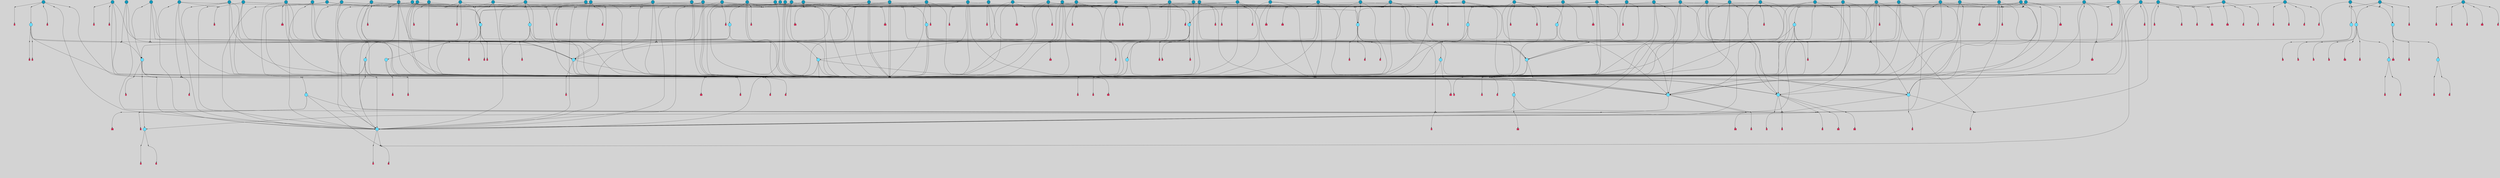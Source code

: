 // File exported with GEGELATI v1.3.1
// On the 2024-04-08 17:51:29
// With the File::TPGGraphDotExporter
digraph{
	graph[pad = "0.212, 0.055" bgcolor = lightgray]
	node[shape=circle style = filled label = ""]
		T3 [fillcolor="#66ddff"]
		T4 [fillcolor="#66ddff"]
		T7 [fillcolor="#66ddff"]
		T11 [fillcolor="#66ddff"]
		T24 [fillcolor="#66ddff"]
		T54 [fillcolor="#66ddff"]
		T164 [fillcolor="#66ddff"]
		T207 [fillcolor="#66ddff"]
		T250 [fillcolor="#66ddff"]
		T264 [fillcolor="#66ddff"]
		T311 [fillcolor="#66ddff"]
		T317 [fillcolor="#66ddff"]
		T318 [fillcolor="#66ddff"]
		T365 [fillcolor="#66ddff"]
		T455 [fillcolor="#66ddff"]
		T601 [fillcolor="#66ddff"]
		T630 [fillcolor="#66ddff"]
		T321 [fillcolor="#1199bb"]
		T662 [fillcolor="#66ddff"]
		T663 [fillcolor="#66ddff"]
		T668 [fillcolor="#66ddff"]
		T697 [fillcolor="#1199bb"]
		T700 [fillcolor="#1199bb"]
		T714 [fillcolor="#1199bb"]
		T717 [fillcolor="#1199bb"]
		T737 [fillcolor="#1199bb"]
		T758 [fillcolor="#66ddff"]
		T762 [fillcolor="#1199bb"]
		T776 [fillcolor="#1199bb"]
		T785 [fillcolor="#1199bb"]
		T797 [fillcolor="#1199bb"]
		T801 [fillcolor="#1199bb"]
		T805 [fillcolor="#1199bb"]
		T807 [fillcolor="#66ddff"]
		T811 [fillcolor="#1199bb"]
		T815 [fillcolor="#1199bb"]
		T816 [fillcolor="#1199bb"]
		T818 [fillcolor="#1199bb"]
		T821 [fillcolor="#66ddff"]
		T826 [fillcolor="#1199bb"]
		T827 [fillcolor="#1199bb"]
		T831 [fillcolor="#1199bb"]
		T834 [fillcolor="#1199bb"]
		T837 [fillcolor="#1199bb"]
		T839 [fillcolor="#1199bb"]
		T842 [fillcolor="#1199bb"]
		T848 [fillcolor="#1199bb"]
		T849 [fillcolor="#1199bb"]
		T853 [fillcolor="#66ddff"]
		T858 [fillcolor="#1199bb"]
		T861 [fillcolor="#1199bb"]
		T862 [fillcolor="#1199bb"]
		T863 [fillcolor="#1199bb"]
		T865 [fillcolor="#1199bb"]
		T867 [fillcolor="#1199bb"]
		T874 [fillcolor="#1199bb"]
		T875 [fillcolor="#1199bb"]
		T877 [fillcolor="#1199bb"]
		T878 [fillcolor="#1199bb"]
		T879 [fillcolor="#1199bb"]
		T880 [fillcolor="#1199bb"]
		T884 [fillcolor="#1199bb"]
		T885 [fillcolor="#1199bb"]
		T887 [fillcolor="#1199bb"]
		T893 [fillcolor="#1199bb"]
		T897 [fillcolor="#1199bb"]
		T898 [fillcolor="#1199bb"]
		T899 [fillcolor="#1199bb"]
		T900 [fillcolor="#1199bb"]
		T901 [fillcolor="#1199bb"]
		T902 [fillcolor="#1199bb"]
		T903 [fillcolor="#1199bb"]
		T904 [fillcolor="#1199bb"]
		T905 [fillcolor="#1199bb"]
		T906 [fillcolor="#1199bb"]
		T908 [fillcolor="#1199bb"]
		T909 [fillcolor="#66ddff"]
		T911 [fillcolor="#1199bb"]
		T913 [fillcolor="#1199bb"]
		T914 [fillcolor="#1199bb"]
		T915 [fillcolor="#66ddff"]
		T916 [fillcolor="#66ddff"]
		T917 [fillcolor="#66ddff"]
		T918 [fillcolor="#66ddff"]
		T919 [fillcolor="#66ddff"]
		T920 [fillcolor="#1199bb"]
		T921 [fillcolor="#1199bb"]
		T922 [fillcolor="#1199bb"]
		T923 [fillcolor="#1199bb"]
		T924 [fillcolor="#1199bb"]
		T925 [fillcolor="#1199bb"]
		T927 [fillcolor="#1199bb"]
		T928 [fillcolor="#1199bb"]
		T929 [fillcolor="#1199bb"]
		T930 [fillcolor="#1199bb"]
		T931 [fillcolor="#1199bb"]
		T932 [fillcolor="#1199bb"]
		T933 [fillcolor="#1199bb"]
		T934 [fillcolor="#1199bb"]
		T935 [fillcolor="#1199bb"]
		T936 [fillcolor="#1199bb"]
		T937 [fillcolor="#1199bb"]
		T938 [fillcolor="#1199bb"]
		T939 [fillcolor="#1199bb"]
		T940 [fillcolor="#1199bb"]
		T941 [fillcolor="#1199bb"]
		T942 [fillcolor="#1199bb"]
		T943 [fillcolor="#1199bb"]
		P13235 [fillcolor="#cccccc" shape=point] //6|
		I13235 [shape=box style=invis label="6|1&2|6#1|7&#92;n10|7&2|0#1|5&#92;n9|4&0|1#2|2&#92;n8|6&0|0#1|0&#92;n"]
		P13235 -> I13235[style=invis]
		A8959 [fillcolor="#ff3366" shape=box margin=0.03 width=0 height=0 label="3"]
		T3 -> P13235 -> A8959
		P13236 [fillcolor="#cccccc" shape=point] //3|
		I13236 [shape=box style=invis label="7|6&2|4#0|2&#92;n10|3&2|7#1|4&#92;n11|6&0|4#0|1&#92;n7|1&0|0#2|6&#92;n7|6&0|3#2|6&#92;n4|0&2|6#0|1&#92;n4|4&2|5#0|2&#92;n4|6&0|4#2|7&#92;n10|0&2|3#1|5&#92;n2|6&0|5#0|2&#92;n1|0&2|3#0|7&#92;n1|6&2|0#0|5&#92;n6|2&0|1#0|7&#92;n9|2&0|3#2|7&#92;n5|3&0|6#0|6&#92;n1|7&2|5#2|3&#92;n8|1&2|7#0|6&#92;n1|0&2|5#2|1&#92;n7|1&2|2#2|5&#92;n7|4&2|6#0|3&#92;n"]
		P13236 -> I13236[style=invis]
		A8960 [fillcolor="#ff3366" shape=box margin=0.03 width=0 height=0 label="4"]
		T3 -> P13236 -> A8960
		P13237 [fillcolor="#cccccc" shape=point] //7|
		I13237 [shape=box style=invis label="0|2&2|4#2|6&#92;n5|3&0|6#0|1&#92;n4|7&2|6#0|5&#92;n7|6&0|7#0|5&#92;n10|7&2|2#1|1&#92;n"]
		P13237 -> I13237[style=invis]
		A8961 [fillcolor="#ff3366" shape=box margin=0.03 width=0 height=0 label="4"]
		T4 -> P13237 -> A8961
		P13238 [fillcolor="#cccccc" shape=point] //0|
		I13238 [shape=box style=invis label="2|5&0|1#0|6&#92;n6|1&2|2#2|7&#92;n8|0&0|3#1|4&#92;n4|3&2|5#2|4&#92;n8|1&2|4#0|0&#92;n6|6&0|1#2|6&#92;n11|7&2|4#2|5&#92;n6|2&2|4#0|2&#92;n8|5&2|4#2|4&#92;n2|1&2|1#2|2&#92;n2|7&2|5#2|6&#92;n9|7&0|5#0|4&#92;n1|2&0|5#2|6&#92;n4|2&2|3#2|7&#92;n3|3&2|1#0|2&#92;n"]
		P13238 -> I13238[style=invis]
		A8962 [fillcolor="#ff3366" shape=box margin=0.03 width=0 height=0 label="5"]
		T4 -> P13238 -> A8962
		P13239 [fillcolor="#cccccc" shape=point] //-3|
		I13239 [shape=box style=invis label="1|6&2|7#0|7&#92;n10|2&0|7#1|3&#92;n9|6&2|7#2|2&#92;n5|3&0|7#0|7&#92;n1|6&2|3#0|0&#92;n2|3&2|3#2|2&#92;n5|1&2|6#0|6&#92;n"]
		P13239 -> I13239[style=invis]
		A8963 [fillcolor="#ff3366" shape=box margin=0.03 width=0 height=0 label="7"]
		T7 -> P13239 -> A8963
		P13240 [fillcolor="#cccccc" shape=point] //5|
		I13240 [shape=box style=invis label="0|5&2|3#0|1&#92;n0|6&2|1#2|4&#92;n6|2&2|6#0|7&#92;n7|4&0|3#0|1&#92;n5|4&0|7#1|6&#92;n9|1&0|5#2|2&#92;n6|3&2|3#1|7&#92;n11|7&2|4#1|6&#92;n2|5&0|1#0|0&#92;n4|7&0|0#0|2&#92;n6|2&0|6#0|0&#92;n2|1&2|6#2|4&#92;n10|0&2|0#1|0&#92;n6|6&2|4#0|6&#92;n"]
		P13240 -> I13240[style=invis]
		A8964 [fillcolor="#ff3366" shape=box margin=0.03 width=0 height=0 label="8"]
		T7 -> P13240 -> A8964
		P13241 [fillcolor="#cccccc" shape=point] //6|
		I13241 [shape=box style=invis label="3|0&2|7#2|2&#92;n3|2&0|4#2|5&#92;n5|1&0|2#1|0&#92;n8|7&0|1#2|0&#92;n8|5&0|3#0|6&#92;n0|2&0|2#2|3&#92;n1|5&2|5#0|5&#92;n5|6&0|6#0|7&#92;n6|7&0|0#2|6&#92;n1|2&2|3#0|0&#92;n7|7&2|3#0|4&#92;n0|7&2|7#0|6&#92;n1|0&2|2#2|7&#92;n4|4&0|1#0|0&#92;n"]
		P13241 -> I13241[style=invis]
		A8965 [fillcolor="#ff3366" shape=box margin=0.03 width=0 height=0 label="11"]
		T11 -> P13241 -> A8965
		P13242 [fillcolor="#cccccc" shape=point] //-4|
		I13242 [shape=box style=invis label="4|1&0|4#2|6&#92;n1|2&2|2#2|0&#92;n1|2&2|0#0|6&#92;n8|4&2|3#2|5&#92;n5|5&2|1#1|0&#92;n"]
		P13242 -> I13242[style=invis]
		A8966 [fillcolor="#ff3366" shape=box margin=0.03 width=0 height=0 label="12"]
		T11 -> P13242 -> A8966
		P13243 [fillcolor="#cccccc" shape=point] //-3|
		I13243 [shape=box style=invis label="8|1&2|3#0|5&#92;n0|6&0|5#0|5&#92;n3|7&2|1#0|6&#92;n3|5&0|1#0|0&#92;n9|5&2|0#0|4&#92;n3|5&0|2#0|3&#92;n10|6&2|4#1|0&#92;n9|4&2|7#2|6&#92;n1|7&2|5#2|2&#92;n"]
		P13243 -> I13243[style=invis]
		A8967 [fillcolor="#ff3366" shape=box margin=0.03 width=0 height=0 label="5"]
		T4 -> P13243 -> A8967
		P13244 [fillcolor="#cccccc" shape=point] //1|
		I13244 [shape=box style=invis label="5|1&0|6#2|7&#92;n2|4&0|4#2|2&#92;n0|6&0|5#0|4&#92;n10|6&2|5#1|6&#92;n9|3&0|1#1|7&#92;n10|3&2|2#1|0&#92;n5|0&0|0#2|1&#92;n11|3&2|3#1|5&#92;n10|3&0|1#1|0&#92;n2|4&0|1#0|1&#92;n0|2&0|3#2|4&#92;n9|2&2|1#2|5&#92;n11|7&2|6#2|6&#92;n"]
		P13244 -> I13244[style=invis]
		T24 -> P13244 -> T7
		P13245 [fillcolor="#cccccc" shape=point] //5|
		I13245 [shape=box style=invis label="3|0&2|0#0|1&#92;n3|0&0|7#0|1&#92;n5|3&0|2#2|6&#92;n4|4&2|4#2|6&#92;n11|2&0|7#1|6&#92;n2|7&2|2#2|5&#92;n9|3&2|6#2|7&#92;n7|7&0|0#0|4&#92;n6|1&2|4#2|3&#92;n5|4&2|0#1|6&#92;n1|3&0|7#0|4&#92;n"]
		P13245 -> I13245[style=invis]
		A8968 [fillcolor="#ff3366" shape=box margin=0.03 width=0 height=0 label="7"]
		T24 -> P13245 -> A8968
		P13246 [fillcolor="#cccccc" shape=point] //-2|
		I13246 [shape=box style=invis label="4|1&0|4#0|3&#92;n4|2&0|5#2|0&#92;n5|5&2|6#0|5&#92;n1|4&0|1#0|2&#92;n6|3&2|7#1|5&#92;n0|4&2|0#0|3&#92;n8|5&2|5#1|2&#92;n10|7&2|7#1|1&#92;n3|4&0|0#2|1&#92;n3|6&2|5#2|5&#92;n8|3&0|1#0|7&#92;n10|0&2|7#1|3&#92;n4|1&2|4#0|1&#92;n9|3&2|0#0|4&#92;n3|6&2|0#0|4&#92;n1|2&0|6#2|1&#92;n4|0&2|1#2|2&#92;n"]
		P13246 -> I13246[style=invis]
		A8969 [fillcolor="#ff3366" shape=box margin=0.03 width=0 height=0 label="14"]
		T24 -> P13246 -> A8969
		P13247 [fillcolor="#cccccc" shape=point] //8|
		I13247 [shape=box style=invis label="9|0&0|1#2|0&#92;n10|1&2|5#1|4&#92;n8|2&2|6#0|4&#92;n2|4&2|5#2|3&#92;n4|2&2|2#0|2&#92;n7|5&0|2#0|0&#92;n8|2&2|1#1|3&#92;n8|7&0|7#2|1&#92;n1|1&0|0#0|7&#92;n5|6&2|5#1|0&#92;n6|6&2|5#0|0&#92;n11|4&0|3#2|6&#92;n4|2&2|4#0|7&#92;n5|6&0|1#2|0&#92;n11|3&0|2#0|7&#92;n"]
		P13247 -> I13247[style=invis]
		A8970 [fillcolor="#ff3366" shape=box margin=0.03 width=0 height=0 label="6"]
		T54 -> P13247 -> A8970
		T54 -> P13245
		P13248 [fillcolor="#cccccc" shape=point] //-10|
		I13248 [shape=box style=invis label="3|6&0|0#0|4&#92;n4|1&2|4#0|1&#92;n5|1&0|1#0|4&#92;n5|5&2|6#0|5&#92;n6|5&0|6#0|3&#92;n11|1&2|0#0|1&#92;n0|7&2|0#0|3&#92;n1|2&0|6#0|1&#92;n8|0&0|4#2|0&#92;n0|4&0|7#2|7&#92;n7|0&2|7#1|3&#92;n3|1&0|5#2|5&#92;n5|1&0|4#0|3&#92;n2|2&0|2#0|0&#92;n8|3&0|1#0|7&#92;n3|0&0|3#0|5&#92;n7|2&0|5#2|0&#92;n6|3&2|7#1|5&#92;n4|7&2|7#2|1&#92;n"]
		P13248 -> I13248[style=invis]
		A8971 [fillcolor="#ff3366" shape=box margin=0.03 width=0 height=0 label="14"]
		T54 -> P13248 -> A8971
		T54 -> P13240
		T164 -> P13238
		P13249 [fillcolor="#cccccc" shape=point] //-1|
		I13249 [shape=box style=invis label="6|4&0|4#2|4&#92;n4|5&2|5#2|4&#92;n9|7&2|5#0|3&#92;n3|7&2|6#0|6&#92;n8|7&0|6#0|4&#92;n2|1&2|0#0|1&#92;n8|6&0|0#2|5&#92;n2|1&0|2#0|3&#92;n6|1&0|7#2|6&#92;n6|3&0|1#1|6&#92;n5|4&2|7#0|4&#92;n0|7&0|4#2|0&#92;n11|0&2|0#2|5&#92;n3|7&2|0#2|7&#92;n8|3&2|7#1|4&#92;n5|7&0|6#0|4&#92;n0|0&2|3#2|3&#92;n5|4&2|1#0|3&#92;n0|4&0|3#2|5&#92;n"]
		P13249 -> I13249[style=invis]
		A8972 [fillcolor="#ff3366" shape=box margin=0.03 width=0 height=0 label="10"]
		T164 -> P13249 -> A8972
		P13250 [fillcolor="#cccccc" shape=point] //-7|
		I13250 [shape=box style=invis label="6|1&0|2#0|3&#92;n1|2&0|1#2|0&#92;n10|3&2|2#1|1&#92;n0|1&0|2#0|7&#92;n4|6&2|7#2|4&#92;n6|0&2|7#0|6&#92;n"]
		P13250 -> I13250[style=invis]
		A8973 [fillcolor="#ff3366" shape=box margin=0.03 width=0 height=0 label="7"]
		T164 -> P13250 -> A8973
		P13251 [fillcolor="#cccccc" shape=point] //-6|
		I13251 [shape=box style=invis label="11|7&0|1#0|6&#92;n3|5&0|1#0|3&#92;n1|5&0|5#0|6&#92;n1|7&2|5#2|2&#92;n0|0&0|2#2|2&#92;n4|4&0|1#0|5&#92;n6|4&2|2#0|2&#92;n0|6&2|5#0|5&#92;n0|3&2|2#2|6&#92;n"]
		P13251 -> I13251[style=invis]
		A8974 [fillcolor="#ff3366" shape=box margin=0.03 width=0 height=0 label="5"]
		T164 -> P13251 -> A8974
		P13252 [fillcolor="#cccccc" shape=point] //4|
		I13252 [shape=box style=invis label="4|3&0|6#0|3&#92;n5|7&2|3#2|2&#92;n5|6&0|7#1|2&#92;n1|4&2|6#0|3&#92;n8|4&2|1#2|5&#92;n9|5&2|4#1|4&#92;n2|4&0|5#0|7&#92;n10|0&0|6#1|3&#92;n3|0&0|6#0|2&#92;n2|7&2|7#2|6&#92;n5|2&0|5#1|5&#92;n10|4&2|5#1|7&#92;n4|0&0|4#2|4&#92;n11|1&0|4#2|6&#92;n10|6&2|0#1|4&#92;n9|7&0|3#1|4&#92;n4|5&2|7#0|6&#92;n11|5&2|6#2|3&#92;n0|3&0|5#0|1&#92;n"]
		P13252 -> I13252[style=invis]
		A8975 [fillcolor="#ff3366" shape=box margin=0.03 width=0 height=0 label="13"]
		T164 -> P13252 -> A8975
		P13253 [fillcolor="#cccccc" shape=point] //7|
		I13253 [shape=box style=invis label="7|0&2|1#2|0&#92;n9|7&2|1#1|7&#92;n8|2&0|1#1|0&#92;n6|6&0|2#1|1&#92;n2|2&0|5#0|0&#92;n5|7&0|0#2|1&#92;n5|1&2|5#1|5&#92;n4|7&2|4#2|3&#92;n10|5&2|2#1|5&#92;n1|3&2|2#2|0&#92;n10|2&2|6#1|5&#92;n"]
		P13253 -> I13253[style=invis]
		A8976 [fillcolor="#ff3366" shape=box margin=0.03 width=0 height=0 label="1"]
		T207 -> P13253 -> A8976
		P13254 [fillcolor="#cccccc" shape=point] //-3|
		I13254 [shape=box style=invis label="3|7&0|0#0|2&#92;n11|5&0|1#1|1&#92;n4|1&0|6#2|6&#92;n4|0&0|1#0|5&#92;n"]
		P13254 -> I13254[style=invis]
		T207 -> P13254 -> T24
		P13255 [fillcolor="#cccccc" shape=point] //5|
		I13255 [shape=box style=invis label="8|1&2|6#0|6&#92;n3|0&0|7#0|1&#92;n11|3&0|2#2|6&#92;n4|4&2|4#2|6&#92;n11|2&0|7#1|6&#92;n2|7&2|2#2|5&#92;n7|7&0|0#0|4&#92;n6|1&2|4#2|3&#92;n5|4&2|0#1|6&#92;n3|0&2|0#0|1&#92;n1|3&0|7#0|4&#92;n"]
		P13255 -> I13255[style=invis]
		A8977 [fillcolor="#ff3366" shape=box margin=0.03 width=0 height=0 label="7"]
		T207 -> P13255 -> A8977
		P13256 [fillcolor="#cccccc" shape=point] //5|
		I13256 [shape=box style=invis label="10|4&2|6#1|2&#92;n8|4&0|1#1|0&#92;n0|4&2|6#0|0&#92;n8|4&2|5#2|1&#92;n7|5&2|5#1|0&#92;n3|6&0|6#2|2&#92;n1|7&0|7#0|5&#92;n2|0&0|7#2|4&#92;n9|4&2|6#2|7&#92;n2|6&2|2#0|0&#92;n11|7&2|7#0|7&#92;n5|5&0|0#0|1&#92;n10|1&0|0#1|0&#92;n7|3&0|1#2|5&#92;n9|2&2|7#1|5&#92;n9|0&2|5#1|2&#92;n1|6&2|4#2|2&#92;n3|3&2|2#0|7&#92;n1|6&2|0#0|0&#92;n6|4&2|6#1|0&#92;n"]
		P13256 -> I13256[style=invis]
		A8978 [fillcolor="#ff3366" shape=box margin=0.03 width=0 height=0 label="1"]
		T207 -> P13256 -> A8978
		P13257 [fillcolor="#cccccc" shape=point] //7|
		I13257 [shape=box style=invis label="6|1&2|6#2|7&#92;n7|0&2|4#2|3&#92;n3|3&0|7#0|6&#92;n5|4&0|2#2|4&#92;n8|5&2|6#2|7&#92;n0|0&2|3#0|3&#92;n5|4&2|4#2|6&#92;n"]
		P13257 -> I13257[style=invis]
		T207 -> P13257 -> T4
		P13258 [fillcolor="#cccccc" shape=point] //8|
		I13258 [shape=box style=invis label="5|4&2|1#1|0&#92;n3|0&0|3#2|0&#92;n3|7&2|2#0|6&#92;n6|6&0|2#2|4&#92;n0|0&0|2#0|6&#92;n"]
		P13258 -> I13258[style=invis]
		T250 -> P13258 -> T164
		P13259 [fillcolor="#cccccc" shape=point] //5|
		I13259 [shape=box style=invis label="3|0&2|0#2|1&#92;n3|0&0|7#0|1&#92;n5|3&0|2#2|6&#92;n4|4&2|4#2|6&#92;n5|4&2|0#1|6&#92;n2|7&2|2#2|5&#92;n1|3&0|7#0|4&#92;n11|6&2|2#0|7&#92;n7|7&0|0#0|4&#92;n6|1&2|4#2|3&#92;n11|0&0|7#1|6&#92;n9|3&2|6#2|7&#92;n"]
		P13259 -> I13259[style=invis]
		A8979 [fillcolor="#ff3366" shape=box margin=0.03 width=0 height=0 label="7"]
		T250 -> P13259 -> A8979
		P13260 [fillcolor="#cccccc" shape=point] //7|
		I13260 [shape=box style=invis label="7|4&2|7#0|4&#92;n4|6&0|1#2|5&#92;n2|1&2|3#0|0&#92;n4|3&2|0#0|1&#92;n0|0&2|7#2|7&#92;n7|7&0|5#2|3&#92;n5|0&2|1#2|2&#92;n10|0&0|4#1|2&#92;n4|4&0|7#0|0&#92;n6|7&0|2#0|1&#92;n1|4&2|5#0|4&#92;n"]
		P13260 -> I13260[style=invis]
		A8980 [fillcolor="#ff3366" shape=box margin=0.03 width=0 height=0 label="0"]
		T250 -> P13260 -> A8980
		T250 -> P13245
		P13261 [fillcolor="#cccccc" shape=point] //10|
		I13261 [shape=box style=invis label="6|1&2|4#2|3&#92;n3|0&0|7#0|1&#92;n5|3&0|2#2|6&#92;n4|4&0|4#2|6&#92;n5|4&2|0#1|6&#92;n10|5&0|6#1|5&#92;n2|5&2|1#2|2&#92;n1|3&0|7#0|4&#92;n3|0&2|0#0|1&#92;n11|2&0|5#1|6&#92;n9|3&2|6#2|7&#92;n7|7&0|0#0|4&#92;n"]
		P13261 -> I13261[style=invis]
		A8981 [fillcolor="#ff3366" shape=box margin=0.03 width=0 height=0 label="7"]
		T250 -> P13261 -> A8981
		P13262 [fillcolor="#cccccc" shape=point] //-2|
		I13262 [shape=box style=invis label="11|7&2|0#1|7&#92;n4|3&0|1#2|5&#92;n0|4&2|4#2|7&#92;n1|6&0|0#0|4&#92;n4|0&0|0#0|5&#92;n0|6&2|3#2|0&#92;n9|6&2|5#1|3&#92;n0|7&2|1#2|5&#92;n4|4&0|5#0|1&#92;n10|4&0|0#1|0&#92;n"]
		P13262 -> I13262[style=invis]
		A8982 [fillcolor="#ff3366" shape=box margin=0.03 width=0 height=0 label="12"]
		T264 -> P13262 -> A8982
		P13263 [fillcolor="#cccccc" shape=point] //-3|
		I13263 [shape=box style=invis label="7|2&2|4#0|2&#92;n4|1&2|6#0|1&#92;n11|6&0|4#0|1&#92;n7|1&0|0#2|6&#92;n6|2&0|1#0|7&#92;n10|3&2|7#1|4&#92;n3|5&2|3#0|1&#92;n4|4&2|5#0|2&#92;n4|6&0|4#2|7&#92;n2|5&0|5#0|2&#92;n10|0&2|3#1|4&#92;n0|1&2|7#0|6&#92;n7|6&0|3#2|6&#92;n1|3&0|6#2|0&#92;n5|3&0|6#0|6&#92;n1|4&2|5#2|3&#92;n1|6&2|0#0|5&#92;n9|2&0|3#2|7&#92;n7|1&2|2#2|5&#92;n"]
		P13263 -> I13263[style=invis]
		T264 -> P13263 -> T207
		P13264 [fillcolor="#cccccc" shape=point] //2|
		I13264 [shape=box style=invis label="4|1&0|4#2|6&#92;n5|5&2|1#1|0&#92;n1|0&2|0#0|6&#92;n8|4&2|3#2|5&#92;n"]
		P13264 -> I13264[style=invis]
		T264 -> P13264 -> T11
		P13265 [fillcolor="#cccccc" shape=point] //2|
		I13265 [shape=box style=invis label="11|0&2|3#0|7&#92;n10|4&2|5#1|6&#92;n4|7&0|2#2|3&#92;n6|0&2|6#0|6&#92;n9|0&0|7#0|5&#92;n7|2&2|4#1|2&#92;n5|1&2|6#2|7&#92;n"]
		P13265 -> I13265[style=invis]
		T311 -> P13265 -> T7
		P13266 [fillcolor="#cccccc" shape=point] //5|
		I13266 [shape=box style=invis label="5|4&2|0#1|6&#92;n3|0&0|7#0|1&#92;n5|3&0|2#2|6&#92;n11|2&0|7#1|6&#92;n2|7&2|2#2|5&#92;n9|3&2|6#2|7&#92;n7|7&0|0#0|4&#92;n6|1&2|4#2|3&#92;n3|0&2|0#0|1&#92;n1|3&2|7#0|4&#92;n"]
		P13266 -> I13266[style=invis]
		A8983 [fillcolor="#ff3366" shape=box margin=0.03 width=0 height=0 label="7"]
		T311 -> P13266 -> A8983
		T311 -> P13262
		P13267 [fillcolor="#cccccc" shape=point] //-1|
		I13267 [shape=box style=invis label="1|7&2|1#0|6&#92;n8|1&2|3#0|5&#92;n10|6&2|7#1|0&#92;n1|7&2|5#0|2&#92;n0|3&0|3#2|2&#92;n3|5&0|1#0|0&#92;n3|5&0|2#0|3&#92;n1|5&2|0#0|4&#92;n5|7&2|2#2|5&#92;n4|0&2|3#0|3&#92;n"]
		P13267 -> I13267[style=invis]
		T311 -> P13267 -> T3
		P13268 [fillcolor="#cccccc" shape=point] //2|
		I13268 [shape=box style=invis label="4|1&0|5#0|1&#92;n6|4&0|7#2|4&#92;n10|5&2|6#1|4&#92;n9|2&0|4#2|3&#92;n6|2&2|3#1|7&#92;n8|1&0|2#0|3&#92;n4|0&2|0#0|1&#92;n"]
		P13268 -> I13268[style=invis]
		T311 -> P13268 -> T54
		P13269 [fillcolor="#cccccc" shape=point] //7|
		I13269 [shape=box style=invis label="9|6&2|6#1|3&#92;n9|7&2|0#1|7&#92;n3|0&2|0#0|0&#92;n1|6&0|0#0|4&#92;n7|4&0|3#0|1&#92;n"]
		P13269 -> I13269[style=invis]
		A8984 [fillcolor="#ff3366" shape=box margin=0.03 width=0 height=0 label="12"]
		T318 -> P13269 -> A8984
		P13270 [fillcolor="#cccccc" shape=point] //-9|
		I13270 [shape=box style=invis label="7|1&0|0#2|6&#92;n1|6&0|4#2|7&#92;n7|6&2|4#0|2&#92;n10|7&2|1#1|3&#92;n7|6&0|3#2|6&#92;n4|0&2|2#2|1&#92;n1|0&0|5#2|3&#92;n6|1&2|6#1|1&#92;n7|4&2|6#1|0&#92;n9|5&0|1#0|2&#92;n9|2&0|3#0|7&#92;n6|0&2|7#0|6&#92;n10|5&2|3#1|5&#92;n10|0&2|7#1|4&#92;n1|0&2|3#0|7&#92;n5|2&0|6#0|6&#92;n2|6&0|1#0|2&#92;n7|4&2|5#0|3&#92;n3|6&2|4#0|5&#92;n1|6&2|0#0|5&#92;n"]
		P13270 -> I13270[style=invis]
		A8985 [fillcolor="#ff3366" shape=box margin=0.03 width=0 height=0 label="4"]
		T318 -> P13270 -> A8985
		P13271 [fillcolor="#cccccc" shape=point] //-7|
		I13271 [shape=box style=invis label="9|1&2|7#2|1&#92;n7|0&2|0#2|7&#92;n2|3&2|3#2|2&#92;n8|5&2|1#0|3&#92;n5|5&0|7#0|1&#92;n1|6&2|7#0|7&#92;n10|2&0|7#1|3&#92;n6|4&2|2#2|4&#92;n0|6&2|5#0|2&#92;n"]
		P13271 -> I13271[style=invis]
		A8986 [fillcolor="#ff3366" shape=box margin=0.03 width=0 height=0 label="7"]
		T318 -> P13271 -> A8986
		P13272 [fillcolor="#cccccc" shape=point] //3|
		I13272 [shape=box style=invis label="7|6&2|4#0|2&#92;n10|3&2|7#1|4&#92;n11|6&0|4#0|1&#92;n7|1&0|0#2|6&#92;n7|6&0|3#2|6&#92;n4|0&2|6#0|1&#92;n4|4&2|5#0|2&#92;n4|6&0|4#2|7&#92;n10|0&2|3#1|5&#92;n2|6&0|5#0|2&#92;n1|0&2|3#0|7&#92;n1|6&2|0#0|5&#92;n6|2&0|1#0|7&#92;n9|2&0|3#2|7&#92;n5|3&0|6#0|6&#92;n1|7&2|5#2|3&#92;n8|1&2|7#0|6&#92;n1|0&2|5#2|1&#92;n7|1&2|2#2|5&#92;n7|4&2|6#0|3&#92;n"]
		P13272 -> I13272[style=invis]
		A8987 [fillcolor="#ff3366" shape=box margin=0.03 width=0 height=0 label="4"]
		T317 -> P13272 -> A8987
		P13273 [fillcolor="#cccccc" shape=point] //6|
		I13273 [shape=box style=invis label="6|1&2|6#1|7&#92;n10|7&2|0#1|5&#92;n9|4&0|1#2|2&#92;n8|6&0|0#1|0&#92;n"]
		P13273 -> I13273[style=invis]
		A8988 [fillcolor="#ff3366" shape=box margin=0.03 width=0 height=0 label="3"]
		T317 -> P13273 -> A8988
		P13274 [fillcolor="#cccccc" shape=point] //-9|
		I13274 [shape=box style=invis label="11|5&0|0#2|6&#92;n8|5&2|3#2|1&#92;n7|1&0|6#1|3&#92;n11|4&0|2#0|1&#92;n9|0&2|7#1|6&#92;n10|1&0|3#1|6&#92;n0|3&0|4#2|5&#92;n5|7&2|3#1|6&#92;n2|0&2|1#0|7&#92;n"]
		P13274 -> I13274[style=invis]
		A8989 [fillcolor="#ff3366" shape=box margin=0.03 width=0 height=0 label="2"]
		T318 -> P13274 -> A8989
		P13275 [fillcolor="#cccccc" shape=point] //-1|
		I13275 [shape=box style=invis label="1|7&2|1#0|6&#92;n8|1&2|3#0|5&#92;n10|6&2|7#1|0&#92;n1|7&2|5#0|2&#92;n0|3&0|3#2|2&#92;n3|5&0|1#0|0&#92;n3|5&0|2#0|3&#92;n1|5&2|0#0|4&#92;n5|7&2|2#2|5&#92;n4|0&2|3#0|3&#92;n"]
		P13275 -> I13275[style=invis]
		T318 -> P13275 -> T317
		P13276 [fillcolor="#cccccc" shape=point] //2|
		I13276 [shape=box style=invis label="11|2&2|1#2|2&#92;n0|1&0|0#0|6&#92;n9|2&0|4#2|2&#92;n9|7&2|0#0|0&#92;n4|5&0|6#2|7&#92;n6|7&0|2#0|1&#92;n5|6&0|2#1|0&#92;n11|6&2|1#2|1&#92;n11|0&0|0#2|3&#92;n8|4&0|7#1|1&#92;n11|3&0|7#1|6&#92;n9|2&2|1#2|5&#92;n11|7&0|2#0|2&#92;n"]
		P13276 -> I13276[style=invis]
		T365 -> P13276 -> T3
		P13277 [fillcolor="#cccccc" shape=point] //4|
		I13277 [shape=box style=invis label="7|1&0|6#0|1&#92;n6|7&2|7#1|7&#92;n10|1&2|1#1|1&#92;n9|6&2|2#1|4&#92;n4|7&0|4#2|2&#92;n9|6&0|5#1|1&#92;n10|0&2|6#1|6&#92;n5|1&0|1#2|3&#92;n10|1&0|5#1|0&#92;n3|4&2|3#0|0&#92;n8|2&0|5#2|4&#92;n1|6&2|0#0|0&#92;n2|3&0|1#2|6&#92;n5|2&2|2#1|6&#92;n2|2&0|1#2|1&#92;n3|1&2|7#0|3&#92;n6|7&2|3#0|4&#92;n"]
		P13277 -> I13277[style=invis]
		A8990 [fillcolor="#ff3366" shape=box margin=0.03 width=0 height=0 label="10"]
		T365 -> P13277 -> A8990
		P13278 [fillcolor="#cccccc" shape=point] //3|
		I13278 [shape=box style=invis label="4|7&0|7#2|7&#92;n11|5&2|6#0|2&#92;n5|5&2|6#2|0&#92;n3|2&0|6#0|3&#92;n10|2&2|5#1|5&#92;n9|4&2|3#1|5&#92;n2|5&2|7#2|4&#92;n11|3&2|5#1|0&#92;n7|0&0|7#2|1&#92;n1|2&0|5#0|1&#92;n"]
		P13278 -> I13278[style=invis]
		A8991 [fillcolor="#ff3366" shape=box margin=0.03 width=0 height=0 label="5"]
		T365 -> P13278 -> A8991
		P13279 [fillcolor="#cccccc" shape=point] //2|
		I13279 [shape=box style=invis label="9|0&0|7#0|5&#92;n10|4&2|5#1|6&#92;n4|7&0|2#2|3&#92;n6|0&2|6#0|6&#92;n11|0&2|3#0|7&#92;n7|0&2|4#1|2&#92;n6|3&2|6#2|1&#92;n5|1&2|6#2|7&#92;n"]
		P13279 -> I13279[style=invis]
		T455 -> P13279 -> T7
		T455 -> P13268
		P13280 [fillcolor="#cccccc" shape=point] //4|
		I13280 [shape=box style=invis label="6|0&2|6#0|7&#92;n11|2&0|3#1|2&#92;n11|3&0|7#1|5&#92;n10|4&2|6#1|6&#92;n1|0&2|7#0|6&#92;n4|4&2|6#0|2&#92;n4|7&0|2#2|3&#92;n1|7&0|4#2|3&#92;n9|0&0|7#0|0&#92;n"]
		P13280 -> I13280[style=invis]
		T455 -> P13280 -> T7
		P13281 [fillcolor="#cccccc" shape=point] //-3|
		I13281 [shape=box style=invis label="6|1&0|5#0|3&#92;n10|0&2|7#1|6&#92;n0|1&0|2#0|7&#92;n6|2&0|3#2|7&#92;n4|6&2|7#2|4&#92;n"]
		P13281 -> I13281[style=invis]
		A8992 [fillcolor="#ff3366" shape=box margin=0.03 width=0 height=0 label="7"]
		T455 -> P13281 -> A8992
		P13282 [fillcolor="#cccccc" shape=point] //7|
		I13282 [shape=box style=invis label="10|5&0|6#1|7&#92;n4|3&2|6#0|3&#92;n8|4&0|6#1|2&#92;n3|0&2|0#2|3&#92;n5|6&2|3#0|4&#92;n0|7&2|1#0|5&#92;n8|7&2|2#2|5&#92;n9|1&0|0#1|0&#92;n10|1&2|1#1|4&#92;n3|3&2|7#0|4&#92;n5|2&2|3#0|4&#92;n2|0&2|6#2|2&#92;n1|7&0|1#0|7&#92;n"]
		P13282 -> I13282[style=invis]
		T455 -> P13282 -> T365
		P13283 [fillcolor="#cccccc" shape=point] //-4|
		I13283 [shape=box style=invis label="10|6&2|6#1|6&#92;n7|7&2|4#0|2&#92;n4|1&2|6#0|1&#92;n10|3&2|7#1|4&#92;n3|6&0|4#0|5&#92;n2|5&0|5#0|2&#92;n4|6&0|4#0|1&#92;n3|5&2|3#0|1&#92;n4|4&2|5#0|2&#92;n9|2&0|3#2|7&#92;n10|0&2|3#1|4&#92;n7|1&0|0#2|6&#92;n4|6&0|4#2|7&#92;n1|7&0|2#2|4&#92;n1|7&0|6#2|0&#92;n5|3&0|6#0|5&#92;n7|6&0|3#2|6&#92;n1|6&2|0#0|5&#92;n1|4&2|5#2|3&#92;n7|1&2|2#2|5&#92;n"]
		P13283 -> I13283[style=invis]
		T601 -> P13283 -> T207
		T601 -> P13264
		P13284 [fillcolor="#cccccc" shape=point] //3|
		I13284 [shape=box style=invis label="7|2&0|2#2|4&#92;n0|4&0|6#2|7&#92;n9|0&0|1#2|2&#92;n8|6&0|0#1|0&#92;n"]
		P13284 -> I13284[style=invis]
		A8993 [fillcolor="#ff3366" shape=box margin=0.03 width=0 height=0 label="3"]
		T601 -> P13284 -> A8993
		P13285 [fillcolor="#cccccc" shape=point] //6|
		I13285 [shape=box style=invis label="4|4&0|7#2|7&#92;n10|6&0|1#1|3&#92;n7|5&0|2#0|7&#92;n10|7&0|1#1|5&#92;n9|0&2|1#1|0&#92;n"]
		P13285 -> I13285[style=invis]
		A8994 [fillcolor="#ff3366" shape=box margin=0.03 width=0 height=0 label="7"]
		T630 -> P13285 -> A8994
		P13286 [fillcolor="#cccccc" shape=point] //2|
		I13286 [shape=box style=invis label="0|2&2|6#2|6&#92;n7|0&2|7#1|7&#92;n10|7&0|5#1|6&#92;n0|5&2|7#0|4&#92;n3|1&0|1#2|6&#92;n4|7&0|2#0|6&#92;n"]
		P13286 -> I13286[style=invis]
		T630 -> P13286 -> T164
		T630 -> P13282
		P13287 [fillcolor="#cccccc" shape=point] //7|
		I13287 [shape=box style=invis label="0|3&2|7#2|1&#92;n3|7&0|1#0|3&#92;n3|1&0|3#2|1&#92;n5|0&0|0#0|2&#92;n9|0&2|2#0|7&#92;n2|5&2|6#0|0&#92;n9|4&2|7#2|6&#92;n8|4&2|6#0|2&#92;n9|5&2|1#0|2&#92;n8|1&2|5#0|5&#92;n9|5&2|0#2|4&#92;n11|2&0|3#0|4&#92;n"]
		P13287 -> I13287[style=invis]
		A8995 [fillcolor="#ff3366" shape=box margin=0.03 width=0 height=0 label="5"]
		T630 -> P13287 -> A8995
		T321 -> P13269
		T321 -> P13270
		P13288 [fillcolor="#cccccc" shape=point] //-7|
		I13288 [shape=box style=invis label="9|5&2|0#2|6&#92;n11|4&0|6#0|1&#92;n0|3&0|4#2|5&#92;n8|5&2|3#2|1&#92;n9|0&2|7#1|6&#92;n2|0&2|1#0|5&#92;n5|7&2|3#1|6&#92;n4|1&0|5#2|6&#92;n0|1&2|3#0|2&#92;n10|3&2|1#1|7&#92;n"]
		P13288 -> I13288[style=invis]
		T321 -> P13288 -> T250
		T321 -> P13287
		T321 -> P13282
		P13289 [fillcolor="#cccccc" shape=point] //7|
		I13289 [shape=box style=invis label="7|4&2|1#2|4&#92;n1|1&2|1#0|4&#92;n10|3&0|3#1|2&#92;n8|0&0|4#1|2&#92;n7|6&0|5#0|5&#92;n0|0&2|7#2|7&#92;n6|7&0|2#0|6&#92;n4|3&2|0#0|1&#92;n4|6&0|7#2|5&#92;n7|4&2|7#0|4&#92;n2|0&2|0#2|6&#92;n8|3&0|6#1|5&#92;n"]
		P13289 -> I13289[style=invis]
		A8996 [fillcolor="#ff3366" shape=box margin=0.03 width=0 height=0 label="0"]
		T663 -> P13289 -> A8996
		P13290 [fillcolor="#cccccc" shape=point] //6|
		I13290 [shape=box style=invis label="6|1&2|6#1|7&#92;n10|7&2|0#1|5&#92;n9|4&0|1#2|2&#92;n8|6&0|0#1|0&#92;n"]
		P13290 -> I13290[style=invis]
		A8997 [fillcolor="#ff3366" shape=box margin=0.03 width=0 height=0 label="3"]
		T662 -> P13290 -> A8997
		P13291 [fillcolor="#cccccc" shape=point] //-1|
		I13291 [shape=box style=invis label="1|7&2|1#0|6&#92;n8|1&2|3#0|5&#92;n10|6&2|7#1|0&#92;n1|7&2|5#0|2&#92;n0|3&0|3#2|2&#92;n3|5&0|1#0|0&#92;n3|5&0|2#0|3&#92;n1|5&2|0#0|4&#92;n5|7&2|2#2|5&#92;n4|0&2|3#0|3&#92;n"]
		P13291 -> I13291[style=invis]
		T663 -> P13291 -> T662
		P13292 [fillcolor="#cccccc" shape=point] //7|
		I13292 [shape=box style=invis label="9|6&2|6#1|3&#92;n9|7&2|0#1|7&#92;n3|0&2|0#0|0&#92;n1|6&0|0#0|4&#92;n7|4&0|3#0|1&#92;n"]
		P13292 -> I13292[style=invis]
		A8998 [fillcolor="#ff3366" shape=box margin=0.03 width=0 height=0 label="12"]
		T663 -> P13292 -> A8998
		P13293 [fillcolor="#cccccc" shape=point] //-9|
		I13293 [shape=box style=invis label="11|5&0|0#2|6&#92;n8|5&2|3#2|1&#92;n7|1&0|6#1|3&#92;n11|4&0|2#0|1&#92;n9|0&2|7#1|6&#92;n10|1&0|3#1|6&#92;n0|3&0|4#2|5&#92;n5|7&2|3#1|6&#92;n2|0&2|1#0|7&#92;n"]
		P13293 -> I13293[style=invis]
		A8999 [fillcolor="#ff3366" shape=box margin=0.03 width=0 height=0 label="2"]
		T663 -> P13293 -> A8999
		P13294 [fillcolor="#cccccc" shape=point] //3|
		I13294 [shape=box style=invis label="7|6&2|4#0|2&#92;n10|3&2|7#1|4&#92;n11|6&0|4#0|1&#92;n7|1&0|0#2|6&#92;n7|6&0|3#2|6&#92;n4|0&2|6#0|1&#92;n4|4&2|5#0|2&#92;n4|6&0|4#2|7&#92;n10|0&2|3#1|5&#92;n2|6&0|5#0|2&#92;n1|0&2|3#0|7&#92;n1|6&2|0#0|5&#92;n6|2&0|1#0|7&#92;n9|2&0|3#2|7&#92;n5|3&0|6#0|6&#92;n1|7&2|5#2|3&#92;n8|1&2|7#0|6&#92;n1|0&2|5#2|1&#92;n7|1&2|2#2|5&#92;n7|4&2|6#0|3&#92;n"]
		P13294 -> I13294[style=invis]
		A9000 [fillcolor="#ff3366" shape=box margin=0.03 width=0 height=0 label="4"]
		T662 -> P13294 -> A9000
		P13295 [fillcolor="#cccccc" shape=point] //-2|
		I13295 [shape=box style=invis label="9|1&2|7#2|1&#92;n10|2&2|2#1|6&#92;n7|0&2|6#2|7&#92;n10|2&0|7#1|3&#92;n2|3&2|3#2|2&#92;n5|5&0|7#1|1&#92;n1|6&2|7#0|7&#92;n8|5&2|1#0|3&#92;n0|6&2|5#0|2&#92;n"]
		P13295 -> I13295[style=invis]
		A9001 [fillcolor="#ff3366" shape=box margin=0.03 width=0 height=0 label="7"]
		T663 -> P13295 -> A9001
		P13296 [fillcolor="#cccccc" shape=point] //-5|
		I13296 [shape=box style=invis label="0|7&0|6#2|1&#92;n3|5&0|7#2|7&#92;n1|0&0|7#0|4&#92;n0|5&0|3#2|4&#92;n2|1&2|4#0|4&#92;n6|5&2|4#1|4&#92;n11|7&2|2#2|2&#92;n"]
		P13296 -> I13296[style=invis]
		T668 -> P13296 -> T7
		P13297 [fillcolor="#cccccc" shape=point] //-2|
		I13297 [shape=box style=invis label="9|0&2|5#0|2&#92;n3|4&2|2#2|2&#92;n11|5&2|5#2|7&#92;n3|5&2|2#0|3&#92;n0|0&2|1#0|0&#92;n"]
		P13297 -> I13297[style=invis]
		A9002 [fillcolor="#ff3366" shape=box margin=0.03 width=0 height=0 label="7"]
		T668 -> P13297 -> A9002
		T668 -> P13282
		T668 -> P13264
		T697 -> P13282
		P13298 [fillcolor="#cccccc" shape=point] //2|
		I13298 [shape=box style=invis label="3|5&0|7#2|7&#92;n2|5&0|4#0|4&#92;n3|0&0|7#0|4&#92;n0|5&0|3#2|4&#92;n6|5&0|4#2|2&#92;n0|7&0|6#2|1&#92;n"]
		P13298 -> I13298[style=invis]
		T697 -> P13298 -> T7
		T697 -> P13288
		T697 -> P13282
		T700 -> P13282
		P13299 [fillcolor="#cccccc" shape=point] //9|
		I13299 [shape=box style=invis label="10|3&0|5#1|7&#92;n9|0&2|4#2|2&#92;n"]
		P13299 -> I13299[style=invis]
		A9003 [fillcolor="#ff3366" shape=box margin=0.03 width=0 height=0 label="3"]
		T700 -> P13299 -> A9003
		P13300 [fillcolor="#cccccc" shape=point] //-3|
		I13300 [shape=box style=invis label="6|4&0|3#1|1&#92;n0|0&0|6#2|2&#92;n10|6&2|6#1|4&#92;n0|2&2|7#0|0&#92;n10|7&0|5#1|2&#92;n7|5&0|1#0|3&#92;n7|1&0|7#0|7&#92;n3|5&0|0#2|5&#92;n"]
		P13300 -> I13300[style=invis]
		T700 -> P13300 -> T164
		T700 -> P13284
		T700 -> P13243
		P13301 [fillcolor="#cccccc" shape=point] //2|
		I13301 [shape=box style=invis label="2|3&2|0#0|4&#92;n7|1&0|6#0|1&#92;n11|7&2|7#1|7&#92;n5|1&0|1#2|3&#92;n6|6&0|0#1|7&#92;n6|4&2|6#0|0&#92;n2|2&0|1#2|1&#92;n9|0&2|7#0|5&#92;n2|3&0|1#2|6&#92;n8|2&0|5#0|4&#92;n0|1&2|1#0|1&#92;n8|5&2|1#2|2&#92;n5|2&2|2#1|6&#92;n6|7&2|3#0|4&#92;n10|0&2|6#1|6&#92;n10|1&2|6#1|3&#92;n"]
		P13301 -> I13301[style=invis]
		T714 -> P13301 -> T668
		P13302 [fillcolor="#cccccc" shape=point] //6|
		I13302 [shape=box style=invis label="8|7&0|0#0|5&#92;n4|6&2|1#2|4&#92;n7|2&2|3#2|7&#92;n6|0&0|0#0|0&#92;n5|0&2|2#0|6&#92;n"]
		P13302 -> I13302[style=invis]
		T714 -> P13302 -> T630
		T714 -> P13282
		T714 -> P13282
		P13303 [fillcolor="#cccccc" shape=point] //-1|
		I13303 [shape=box style=invis label="0|7&2|6#2|1&#92;n8|3&0|5#2|5&#92;n3|5&0|7#2|7&#92;n2|1&2|4#0|4&#92;n0|5&0|3#2|4&#92;n1|0&0|7#0|4&#92;n6|5&2|4#1|4&#92;n11|7&2|2#2|2&#92;n"]
		P13303 -> I13303[style=invis]
		T714 -> P13303 -> T7
		P13304 [fillcolor="#cccccc" shape=point] //5|
		I13304 [shape=box style=invis label="9|4&2|3#1|3&#92;n0|4&2|4#0|5&#92;n6|1&2|6#2|5&#92;n4|0&0|5#2|0&#92;n"]
		P13304 -> I13304[style=invis]
		A9004 [fillcolor="#ff3366" shape=box margin=0.03 width=0 height=0 label="7"]
		T717 -> P13304 -> A9004
		P13305 [fillcolor="#cccccc" shape=point] //7|
		I13305 [shape=box style=invis label="7|4&2|1#2|4&#92;n1|1&2|1#0|4&#92;n10|3&0|3#1|2&#92;n8|0&0|4#1|2&#92;n7|6&0|5#0|5&#92;n0|0&2|7#2|7&#92;n6|7&0|2#0|6&#92;n4|3&2|0#0|1&#92;n4|6&0|7#2|5&#92;n7|4&2|7#0|4&#92;n2|0&2|0#2|6&#92;n8|3&0|6#1|5&#92;n"]
		P13305 -> I13305[style=invis]
		A9005 [fillcolor="#ff3366" shape=box margin=0.03 width=0 height=0 label="0"]
		T717 -> P13305 -> A9005
		P13306 [fillcolor="#cccccc" shape=point] //-9|
		I13306 [shape=box style=invis label="11|5&0|0#2|6&#92;n8|5&2|3#2|1&#92;n7|1&0|6#1|3&#92;n11|4&0|2#0|1&#92;n9|0&2|7#1|6&#92;n10|1&0|3#1|6&#92;n0|3&0|4#2|5&#92;n5|7&2|3#1|6&#92;n2|0&2|1#0|7&#92;n"]
		P13306 -> I13306[style=invis]
		A9006 [fillcolor="#ff3366" shape=box margin=0.03 width=0 height=0 label="2"]
		T717 -> P13306 -> A9006
		P13307 [fillcolor="#cccccc" shape=point] //10|
		I13307 [shape=box style=invis label="7|3&0|3#0|1&#92;n9|6&2|6#1|3&#92;n7|6&0|1#1|5&#92;n1|6&0|3#0|5&#92;n4|6&2|0#0|6&#92;n3|0&2|4#0|0&#92;n"]
		P13307 -> I13307[style=invis]
		A9007 [fillcolor="#ff3366" shape=box margin=0.03 width=0 height=0 label="12"]
		T717 -> P13307 -> A9007
		P13308 [fillcolor="#cccccc" shape=point] //-6|
		I13308 [shape=box style=invis label="5|5&0|7#1|1&#92;n10|2&2|2#1|6&#92;n7|0&2|6#2|7&#92;n10|2&0|7#1|3&#92;n10|0&2|6#1|0&#92;n8|5&2|1#0|6&#92;n11|2&2|1#0|4&#92;n"]
		P13308 -> I13308[style=invis]
		A9008 [fillcolor="#ff3366" shape=box margin=0.03 width=0 height=0 label="7"]
		T717 -> P13308 -> A9008
		T737 -> P13245
		P13309 [fillcolor="#cccccc" shape=point] //2|
		I13309 [shape=box style=invis label="7|5&0|2#0|0&#92;n10|6&2|1#1|3&#92;n0|4&2|2#0|2&#92;n7|0&2|4#1|2&#92;n9|0&2|1#1|0&#92;n10|7&0|1#1|5&#92;n4|4&0|7#2|7&#92;n"]
		P13309 -> I13309[style=invis]
		T737 -> P13309 -> T311
		P13310 [fillcolor="#cccccc" shape=point] //-10|
		I13310 [shape=box style=invis label="7|0&2|6#1|2&#92;n11|5&0|0#2|6&#92;n10|1&0|3#1|6&#92;n11|1&0|2#0|3&#92;n4|1&0|6#0|0&#92;n"]
		P13310 -> I13310[style=invis]
		T737 -> P13310 -> T630
		T758 -> P13309
		T758 -> P13310
		T758 -> P13282
		P13311 [fillcolor="#cccccc" shape=point] //-3|
		I13311 [shape=box style=invis label="10|0&2|5#1|1&#92;n8|1&2|3#0|5&#92;n3|5&0|1#0|0&#92;n3|7&0|1#0|6&#92;n10|6&0|5#1|5&#92;n10|6&2|4#1|0&#92;n9|4&2|7#2|6&#92;n1|7&2|5#2|2&#92;n3|5&0|2#0|3&#92;n2|3&2|2#2|0&#92;n"]
		P13311 -> I13311[style=invis]
		A9009 [fillcolor="#ff3366" shape=box margin=0.03 width=0 height=0 label="5"]
		T758 -> P13311 -> A9009
		P13312 [fillcolor="#cccccc" shape=point] //-2|
		I13312 [shape=box style=invis label="10|3&2|2#1|5&#92;n0|0&2|0#0|4&#92;n6|5&0|1#1|6&#92;n1|3&2|7#2|2&#92;n3|4&2|6#2|2&#92;n0|6&2|0#2|0&#92;n9|2&2|2#1|2&#92;n10|3&0|1#1|7&#92;n4|5&0|4#2|2&#92;n8|2&2|0#0|7&#92;n5|7&0|0#0|5&#92;n6|4&2|0#1|6&#92;n5|0&0|7#0|0&#92;n4|0&2|0#0|7&#92;n"]
		P13312 -> I13312[style=invis]
		A9010 [fillcolor="#ff3366" shape=box margin=0.03 width=0 height=0 label="9"]
		T758 -> P13312 -> A9010
		P13313 [fillcolor="#cccccc" shape=point] //-9|
		I13313 [shape=box style=invis label="7|1&0|0#2|6&#92;n1|6&0|4#0|7&#92;n7|6&2|4#0|2&#92;n10|7&2|1#1|3&#92;n9|2&0|3#0|7&#92;n4|0&2|2#2|1&#92;n1|0&0|5#2|3&#92;n1|7&0|3#2|0&#92;n6|1&2|6#1|1&#92;n7|4&2|6#1|0&#92;n9|5&0|1#0|2&#92;n7|6&0|3#2|6&#92;n6|0&2|7#0|6&#92;n10|5&2|3#1|5&#92;n10|0&2|7#1|4&#92;n5|2&0|6#0|6&#92;n2|6&0|1#0|2&#92;n7|4&2|5#0|3&#92;n3|6&2|4#0|5&#92;n1|6&2|0#0|5&#92;n"]
		P13313 -> I13313[style=invis]
		A9011 [fillcolor="#ff3366" shape=box margin=0.03 width=0 height=0 label="4"]
		T762 -> P13313 -> A9011
		T762 -> P13288
		T762 -> P13282
		T762 -> P13292
		T762 -> P13244
		P13314 [fillcolor="#cccccc" shape=point] //3|
		I13314 [shape=box style=invis label="7|1&0|0#2|6&#92;n1|6&0|4#0|7&#92;n7|6&2|4#0|2&#92;n10|7&2|1#1|3&#92;n9|2&0|3#0|7&#92;n4|0&2|2#2|1&#92;n9|5&0|1#0|2&#92;n1|7&0|3#2|0&#92;n6|1&2|6#1|1&#92;n7|4&2|6#1|0&#92;n1|0&0|5#2|3&#92;n7|6&0|3#2|6&#92;n6|0&2|7#0|6&#92;n10|5&2|3#1|5&#92;n10|0&2|7#1|4&#92;n5|2&0|6#0|6&#92;n2|6&0|1#0|2&#92;n7|4&2|5#0|3&#92;n5|6&2|4#0|5&#92;n1|6&2|0#0|5&#92;n"]
		P13314 -> I13314[style=invis]
		A9012 [fillcolor="#ff3366" shape=box margin=0.03 width=0 height=0 label="4"]
		T776 -> P13314 -> A9012
		T776 -> P13288
		T776 -> P13282
		T776 -> P13292
		T776 -> P13240
		T785 -> P13264
		T785 -> P13284
		P13315 [fillcolor="#cccccc" shape=point] //10|
		I13315 [shape=box style=invis label="2|2&0|1#0|1&#92;n10|1&2|1#1|1&#92;n9|6&2|2#1|4&#92;n4|7&0|4#2|2&#92;n9|6&0|5#1|1&#92;n10|0&2|6#1|6&#92;n1|0&2|1#0|5&#92;n5|1&0|1#2|3&#92;n10|1&0|5#1|0&#92;n9|0&0|0#0|0&#92;n3|4&2|3#0|0&#92;n2|3&0|0#2|6&#92;n1|6&2|0#0|0&#92;n5|2&2|2#1|6&#92;n2|1&0|7#2|5&#92;n7|1&0|6#0|1&#92;n3|1&2|7#0|3&#92;n6|7&2|3#0|4&#92;n"]
		P13315 -> I13315[style=invis]
		A9013 [fillcolor="#ff3366" shape=box margin=0.03 width=0 height=0 label="10"]
		T785 -> P13315 -> A9013
		P13316 [fillcolor="#cccccc" shape=point] //-1|
		I13316 [shape=box style=invis label="10|0&2|7#1|2&#92;n6|1&0|3#2|5&#92;n2|6&2|4#0|7&#92;n6|2&2|2#0|7&#92;n5|5&0|2#2|6&#92;n6|1&2|7#2|3&#92;n9|3&2|6#1|3&#92;n9|6&2|0#0|6&#92;n2|5&0|2#2|5&#92;n7|3&0|1#1|2&#92;n3|2&2|2#2|7&#92;n5|4&2|0#2|5&#92;n7|6&2|4#0|1&#92;n"]
		P13316 -> I13316[style=invis]
		A9014 [fillcolor="#ff3366" shape=box margin=0.03 width=0 height=0 label="7"]
		T785 -> P13316 -> A9014
		T797 -> P13286
		P13317 [fillcolor="#cccccc" shape=point] //-5|
		I13317 [shape=box style=invis label="3|0&2|0#0|2&#92;n4|4&2|4#2|6&#92;n9|0&2|6#2|7&#92;n1|4&0|1#0|4&#92;n3|0&0|7#0|1&#92;n8|7&2|2#2|5&#92;n5|4&2|0#1|6&#92;n5|3&0|2#2|6&#92;n6|1&2|4#2|3&#92;n7|7&0|0#0|4&#92;n1|3&0|2#0|4&#92;n"]
		P13317 -> I13317[style=invis]
		A9015 [fillcolor="#ff3366" shape=box margin=0.03 width=0 height=0 label="7"]
		T797 -> P13317 -> A9015
		P13318 [fillcolor="#cccccc" shape=point] //9|
		I13318 [shape=box style=invis label="6|0&0|6#2|0&#92;n7|1&2|5#1|2&#92;n1|6&2|3#0|7&#92;n4|2&0|7#0|1&#92;n"]
		P13318 -> I13318[style=invis]
		A9016 [fillcolor="#ff3366" shape=box margin=0.03 width=0 height=0 label="2"]
		T797 -> P13318 -> A9016
		P13319 [fillcolor="#cccccc" shape=point] //2|
		I13319 [shape=box style=invis label="0|2&2|6#2|6&#92;n0|2&0|3#2|0&#92;n1|7&0|5#2|6&#92;n0|5&2|7#0|4&#92;n3|0&2|7#0|7&#92;n3|1&0|1#2|6&#92;n4|7&0|2#0|6&#92;n"]
		P13319 -> I13319[style=invis]
		T797 -> P13319 -> T164
		T797 -> P13282
		T801 -> P13303
		T801 -> P13282
		P13320 [fillcolor="#cccccc" shape=point] //-6|
		I13320 [shape=box style=invis label="6|2&2|7#0|5&#92;n6|4&2|2#0|2&#92;n1|7&2|5#2|2&#92;n0|0&0|2#2|2&#92;n8|3&2|2#2|6&#92;n3|2&0|1#0|3&#92;n0|4&2|7#2|6&#92;n4|4&0|1#2|5&#92;n0|6&2|5#0|5&#92;n4|5&0|3#0|5&#92;n11|7&0|1#0|1&#92;n"]
		P13320 -> I13320[style=invis]
		A9017 [fillcolor="#ff3366" shape=box margin=0.03 width=0 height=0 label="5"]
		T801 -> P13320 -> A9017
		P13321 [fillcolor="#cccccc" shape=point] //0|
		I13321 [shape=box style=invis label="9|3&2|3#2|3&#92;n0|3&2|3#0|3&#92;n11|5&0|6#2|7&#92;n6|1&2|6#0|6&#92;n11|6&2|7#0|1&#92;n1|7&0|7#2|0&#92;n8|6&2|0#0|7&#92;n4|0&0|3#2|5&#92;n7|0&2|4#1|2&#92;n6|1&2|0#0|7&#92;n"]
		P13321 -> I13321[style=invis]
		T801 -> P13321 -> T663
		T801 -> P13282
		P13322 [fillcolor="#cccccc" shape=point] //1|
		I13322 [shape=box style=invis label="7|1&0|6#0|1&#92;n6|7&2|7#1|7&#92;n10|1&2|1#1|1&#92;n9|6&2|2#1|4&#92;n4|7&0|4#2|2&#92;n9|6&0|5#1|1&#92;n10|0&2|6#1|6&#92;n5|1&0|1#2|3&#92;n10|1&0|5#1|0&#92;n9|0&0|0#0|1&#92;n3|4&2|3#0|0&#92;n5|2&2|2#1|6&#92;n1|6&2|0#0|0&#92;n2|3&0|0#2|6&#92;n8|2&0|5#2|4&#92;n2|2&0|1#2|1&#92;n3|1&2|7#0|3&#92;n6|7&2|3#0|4&#92;n"]
		P13322 -> I13322[style=invis]
		A9018 [fillcolor="#ff3366" shape=box margin=0.03 width=0 height=0 label="10"]
		T805 -> P13322 -> A9018
		P13323 [fillcolor="#cccccc" shape=point] //5|
		I13323 [shape=box style=invis label="0|3&2|4#2|6&#92;n4|5&0|0#0|4&#92;n6|1&2|5#0|0&#92;n5|3&0|2#0|3&#92;n1|7&2|4#0|4&#92;n9|0&2|0#0|6&#92;n11|6&2|4#2|4&#92;n"]
		P13323 -> I13323[style=invis]
		T805 -> P13323 -> T4
		P13324 [fillcolor="#cccccc" shape=point] //-6|
		I13324 [shape=box style=invis label="7|1&0|6#0|1&#92;n6|7&2|7#1|7&#92;n10|5&2|1#1|1&#92;n9|6&2|2#1|4&#92;n3|1&2|7#0|3&#92;n9|6&0|5#1|1&#92;n10|0&2|6#1|6&#92;n5|1&0|1#2|3&#92;n10|1&0|5#1|0&#92;n3|4&2|3#0|0&#92;n8|2&0|5#2|4&#92;n1|6&2|0#0|0&#92;n2|3&0|1#2|6&#92;n5|2&2|2#1|6&#92;n2|2&0|1#2|1&#92;n4|7&0|4#2|2&#92;n6|7&2|3#0|4&#92;n"]
		P13324 -> I13324[style=invis]
		A9019 [fillcolor="#ff3366" shape=box margin=0.03 width=0 height=0 label="10"]
		T805 -> P13324 -> A9019
		T805 -> P13258
		P13325 [fillcolor="#cccccc" shape=point] //4|
		I13325 [shape=box style=invis label="2|7&0|1#2|3&#92;n6|5&2|0#1|4&#92;n9|0&2|6#0|4&#92;n9|5&0|5#2|2&#92;n1|7&0|7#0|4&#92;n1|0&2|7#0|0&#92;n"]
		P13325 -> I13325[style=invis]
		T805 -> P13325 -> T7
		P13326 [fillcolor="#cccccc" shape=point] //4|
		I13326 [shape=box style=invis label="1|7&0|1#0|7&#92;n0|7&2|1#0|5&#92;n8|4&0|6#1|2&#92;n3|0&2|0#2|3&#92;n5|6&2|3#0|4&#92;n4|3&2|6#0|3&#92;n3|3&2|7#0|2&#92;n9|0&0|0#1|0&#92;n5|2&2|3#0|4&#92;n2|0&2|6#2|6&#92;n10|5&0|6#1|7&#92;n"]
		P13326 -> I13326[style=invis]
		T807 -> P13326 -> T365
		P13327 [fillcolor="#cccccc" shape=point] //3|
		I13327 [shape=box style=invis label="11|2&0|3#0|4&#92;n8|1&2|5#0|5&#92;n3|0&2|7#0|7&#92;n8|3&2|1#0|1&#92;n9|0&2|2#0|7&#92;n9|6&0|1#0|2&#92;n2|5&0|6#0|0&#92;n5|0&0|0#0|2&#92;n4|2&0|5#2|3&#92;n9|7&2|7#0|6&#92;n8|7&0|3#2|7&#92;n7|1&2|4#2|5&#92;n9|5&2|0#2|4&#92;n7|2&0|4#1|5&#92;n"]
		P13327 -> I13327[style=invis]
		A9020 [fillcolor="#ff3366" shape=box margin=0.03 width=0 height=0 label="5"]
		T807 -> P13327 -> A9020
		P13328 [fillcolor="#cccccc" shape=point] //6|
		I13328 [shape=box style=invis label="7|7&0|2#2|6&#92;n3|0&0|7#2|4&#92;n5|7&0|5#0|4&#92;n5|5&0|0#0|7&#92;n11|7&2|2#2|3&#92;n"]
		P13328 -> I13328[style=invis]
		A9021 [fillcolor="#ff3366" shape=box margin=0.03 width=0 height=0 label="3"]
		T807 -> P13328 -> A9021
		T807 -> P13242
		T807 -> P13282
		P13329 [fillcolor="#cccccc" shape=point] //4|
		I13329 [shape=box style=invis label="9|0&2|6#2|1&#92;n1|2&0|0#2|1&#92;n10|1&0|5#1|7&#92;n5|3&0|1#1|7&#92;n4|5&0|3#2|3&#92;n2|4&0|6#0|2&#92;n0|7&2|7#2|0&#92;n1|4&0|4#2|5&#92;n1|3&0|2#2|4&#92;n4|4&0|1#2|4&#92;n2|7&0|2#2|4&#92;n4|0&0|7#2|6&#92;n"]
		P13329 -> I13329[style=invis]
		T811 -> P13329 -> T758
		P13330 [fillcolor="#cccccc" shape=point] //4|
		I13330 [shape=box style=invis label="8|3&2|2#2|5&#92;n1|5&2|7#0|4&#92;n5|2&0|2#0|5&#92;n7|0&2|6#0|4&#92;n5|5&2|6#0|0&#92;n1|6&2|3#0|0&#92;n8|0&0|6#2|1&#92;n10|2&0|6#1|3&#92;n7|5&0|5#2|7&#92;n10|6&0|0#1|5&#92;n10|2&2|3#1|0&#92;n0|0&0|0#0|7&#92;n5|3&0|7#2|7&#92;n"]
		P13330 -> I13330[style=invis]
		A9022 [fillcolor="#ff3366" shape=box margin=0.03 width=0 height=0 label="7"]
		T811 -> P13330 -> A9022
		P13331 [fillcolor="#cccccc" shape=point] //-1|
		I13331 [shape=box style=invis label="6|5&2|4#1|4&#92;n0|7&2|6#2|1&#92;n3|5&0|7#2|7&#92;n1|7&0|7#0|4&#92;n1|0&2|0#0|0&#92;n2|1&2|4#0|4&#92;n"]
		P13331 -> I13331[style=invis]
		T811 -> P13331 -> T7
		P13332 [fillcolor="#cccccc" shape=point] //-3|
		I13332 [shape=box style=invis label="3|3&2|6#0|5&#92;n11|6&2|5#0|5&#92;n3|7&2|1#0|6&#92;n8|1&2|3#0|5&#92;n5|0&0|5#0|5&#92;n3|5&0|0#0|0&#92;n10|6&2|4#1|0&#92;n1|7&2|7#2|2&#92;n"]
		P13332 -> I13332[style=invis]
		A9023 [fillcolor="#ff3366" shape=box margin=0.03 width=0 height=0 label="5"]
		T811 -> P13332 -> A9023
		P13333 [fillcolor="#cccccc" shape=point] //7|
		I13333 [shape=box style=invis label="3|0&2|0#0|1&#92;n1|3&0|7#0|4&#92;n4|4&2|4#2|6&#92;n2|7&2|2#2|2&#92;n7|6&2|4#2|2&#92;n0|2&0|2#0|6&#92;n11|3&0|2#2|7&#92;n7|2&0|0#0|4&#92;n3|0&0|6#0|1&#92;n1|1&0|3#2|2&#92;n6|1&2|4#2|3&#92;n"]
		P13333 -> I13333[style=invis]
		T811 -> P13333 -> T164
		T815 -> P13286
		T815 -> P13303
		P13334 [fillcolor="#cccccc" shape=point] //-6|
		I13334 [shape=box style=invis label="0|0&0|0#2|0&#92;n10|7&2|5#1|6&#92;n4|6&2|2#0|4&#92;n11|0&2|3#0|1&#92;n11|3&2|7#1|6&#92;n7|4&0|7#0|1&#92;n3|3&0|3#0|7&#92;n10|0&0|0#1|1&#92;n"]
		P13334 -> I13334[style=invis]
		T815 -> P13334 -> T7
		P13335 [fillcolor="#cccccc" shape=point] //5|
		I13335 [shape=box style=invis label="9|4&2|3#1|3&#92;n0|4&2|4#0|5&#92;n6|1&2|6#2|5&#92;n4|0&0|5#2|0&#92;n"]
		P13335 -> I13335[style=invis]
		A9024 [fillcolor="#ff3366" shape=box margin=0.03 width=0 height=0 label="7"]
		T816 -> P13335 -> A9024
		P13336 [fillcolor="#cccccc" shape=point] //7|
		I13336 [shape=box style=invis label="7|4&2|1#2|4&#92;n1|1&2|1#0|4&#92;n10|3&0|3#1|2&#92;n8|0&0|4#1|2&#92;n7|6&0|5#0|5&#92;n0|0&2|7#2|7&#92;n6|7&0|2#0|6&#92;n4|3&2|0#0|1&#92;n4|6&0|7#2|5&#92;n7|4&2|7#0|4&#92;n2|0&2|0#2|6&#92;n8|3&0|6#1|5&#92;n"]
		P13336 -> I13336[style=invis]
		A9025 [fillcolor="#ff3366" shape=box margin=0.03 width=0 height=0 label="0"]
		T816 -> P13336 -> A9025
		P13337 [fillcolor="#cccccc" shape=point] //-9|
		I13337 [shape=box style=invis label="11|5&0|0#2|6&#92;n8|5&2|3#2|1&#92;n7|1&0|6#1|3&#92;n11|4&0|2#0|1&#92;n9|0&2|7#1|6&#92;n10|1&0|3#1|6&#92;n0|3&0|4#2|5&#92;n5|7&2|3#1|6&#92;n2|0&2|1#0|7&#92;n"]
		P13337 -> I13337[style=invis]
		A9026 [fillcolor="#ff3366" shape=box margin=0.03 width=0 height=0 label="2"]
		T816 -> P13337 -> A9026
		P13338 [fillcolor="#cccccc" shape=point] //10|
		I13338 [shape=box style=invis label="7|3&0|3#0|1&#92;n9|6&2|6#1|3&#92;n7|6&0|1#1|5&#92;n1|6&0|3#0|5&#92;n4|6&2|0#0|6&#92;n3|0&2|4#0|0&#92;n"]
		P13338 -> I13338[style=invis]
		A9027 [fillcolor="#ff3366" shape=box margin=0.03 width=0 height=0 label="12"]
		T816 -> P13338 -> A9027
		P13339 [fillcolor="#cccccc" shape=point] //-6|
		I13339 [shape=box style=invis label="5|5&0|7#1|1&#92;n10|2&2|2#1|6&#92;n7|0&2|6#2|7&#92;n10|2&0|7#1|3&#92;n10|0&2|6#1|0&#92;n8|5&2|1#0|6&#92;n11|2&2|1#0|4&#92;n"]
		P13339 -> I13339[style=invis]
		A9028 [fillcolor="#ff3366" shape=box margin=0.03 width=0 height=0 label="7"]
		T816 -> P13339 -> A9028
		P13340 [fillcolor="#cccccc" shape=point] //3|
		I13340 [shape=box style=invis label="6|1&2|5#0|0&#92;n4|5&0|0#0|4&#92;n0|3&0|4#2|6&#92;n1|4&2|1#0|4&#92;n2|0&2|0#0|6&#92;n1|7&2|4#0|4&#92;n1|0&0|3#0|3&#92;n11|6&2|4#2|4&#92;n"]
		P13340 -> I13340[style=invis]
		T818 -> P13340 -> T4
		P13341 [fillcolor="#cccccc" shape=point] //4|
		I13341 [shape=box style=invis label="10|5&2|6#1|7&#92;n2|5&2|6#0|2&#92;n4|3&2|6#0|3&#92;n1|7&0|1#0|1&#92;n9|1&0|0#1|0&#92;n3|0&2|0#2|3&#92;n3|3&2|7#0|4&#92;n8|7&2|2#2|5&#92;n8|4&0|6#1|2&#92;n10|1&2|1#1|4&#92;n7|0&2|6#2|2&#92;n0|7&2|1#0|7&#92;n5|2&2|3#0|4&#92;n2|0&0|7#2|5&#92;n"]
		P13341 -> I13341[style=invis]
		T818 -> P13341 -> T365
		T818 -> P13324
		T818 -> P13313
		T818 -> P13286
		T821 -> P13282
		T821 -> P13303
		T821 -> P13286
		P13342 [fillcolor="#cccccc" shape=point] //-10|
		I13342 [shape=box style=invis label="10|6&2|5#1|6&#92;n9|3&0|1#1|7&#92;n2|4&0|1#0|1&#92;n11|3&0|7#1|6&#92;n6|7&2|0#2|6&#92;n3|0&2|0#2|3&#92;n8|0&0|0#0|1&#92;n0|6&0|7#0|4&#92;n5|1&0|6#2|7&#92;n"]
		P13342 -> I13342[style=invis]
		T821 -> P13342 -> T7
		P13343 [fillcolor="#cccccc" shape=point] //8|
		I13343 [shape=box style=invis label="3|5&2|0#2|4&#92;n6|0&2|5#0|6&#92;n8|5&0|2#0|1&#92;n"]
		P13343 -> I13343[style=invis]
		A9029 [fillcolor="#ff3366" shape=box margin=0.03 width=0 height=0 label="5"]
		T821 -> P13343 -> A9029
		T826 -> P13286
		T826 -> P13317
		P13344 [fillcolor="#cccccc" shape=point] //-6|
		I13344 [shape=box style=invis label="11|5&2|0#0|0&#92;n4|7&0|2#0|6&#92;n0|2&2|6#2|6&#92;n7|3&0|6#1|4&#92;n1|7&0|5#2|6&#92;n0|5&2|7#0|4&#92;n3|1&0|3#2|6&#92;n8|0&2|7#0|7&#92;n1|2&0|3#2|0&#92;n"]
		P13344 -> I13344[style=invis]
		T826 -> P13344 -> T164
		T826 -> P13282
		P13345 [fillcolor="#cccccc" shape=point] //3|
		I13345 [shape=box style=invis label="1|4&2|1#0|4&#92;n4|5&0|0#0|0&#92;n8|2&2|7#0|6&#92;n0|3&0|4#2|6&#92;n6|1&2|5#0|0&#92;n7|4&2|1#0|1&#92;n1|0&0|3#0|3&#92;n11|6&2|4#2|4&#92;n"]
		P13345 -> I13345[style=invis]
		T826 -> P13345 -> T4
		T827 -> P13282
		T827 -> P13322
		T827 -> P13303
		T827 -> P13288
		P13346 [fillcolor="#cccccc" shape=point] //-2|
		I13346 [shape=box style=invis label="9|4&0|1#2|2&#92;n3|7&2|1#0|5&#92;n8|0&2|2#0|4&#92;n7|1&0|3#0|5&#92;n6|1&0|3#2|7&#92;n2|7&0|0#2|1&#92;n7|6&0|2#0|3&#92;n10|0&0|0#1|4&#92;n"]
		P13346 -> I13346[style=invis]
		A9030 [fillcolor="#ff3366" shape=box margin=0.03 width=0 height=0 label="3"]
		T827 -> P13346 -> A9030
		P13347 [fillcolor="#cccccc" shape=point] //-4|
		I13347 [shape=box style=invis label="7|2&2|4#0|2&#92;n4|1&2|6#0|1&#92;n0|1&2|7#0|6&#92;n6|2&0|1#0|7&#92;n10|3&2|7#1|4&#92;n3|5&2|3#0|1&#92;n4|4&2|5#0|2&#92;n4|6&0|4#2|7&#92;n2|5&0|5#0|2&#92;n10|0&2|3#1|4&#92;n11|6&0|4#0|1&#92;n7|6&0|3#2|6&#92;n1|3&0|6#2|0&#92;n5|3&0|6#0|6&#92;n1|4&2|5#2|3&#92;n1|1&2|0#0|5&#92;n9|2&0|3#2|7&#92;n7|1&2|2#2|5&#92;n"]
		P13347 -> I13347[style=invis]
		T831 -> P13347 -> T207
		T831 -> P13264
		P13348 [fillcolor="#cccccc" shape=point] //5|
		I13348 [shape=box style=invis label="3|0&2|0#0|2&#92;n4|4&2|4#2|6&#92;n3|0&0|7#0|5&#92;n1|6&2|4#2|0&#92;n5|4&2|0#1|6&#92;n6|1&2|4#0|3&#92;n7|7&0|0#0|4&#92;n1|4&0|1#0|4&#92;n5|3&0|2#2|6&#92;n1|3&0|2#0|4&#92;n"]
		P13348 -> I13348[style=invis]
		A9031 [fillcolor="#ff3366" shape=box margin=0.03 width=0 height=0 label="7"]
		T831 -> P13348 -> A9031
		T834 -> P13300
		P13349 [fillcolor="#cccccc" shape=point] //-10|
		I13349 [shape=box style=invis label="1|3&2|4#0|2&#92;n5|4&0|3#0|2&#92;n4|7&2|2#2|7&#92;n11|6&0|2#2|1&#92;n0|0&2|6#0|4&#92;n"]
		P13349 -> I13349[style=invis]
		A9032 [fillcolor="#ff3366" shape=box margin=0.03 width=0 height=0 label="3"]
		T834 -> P13349 -> A9032
		P13350 [fillcolor="#cccccc" shape=point] //6|
		I13350 [shape=box style=invis label="10|5&0|6#1|7&#92;n4|3&2|6#0|3&#92;n8|4&0|6#1|2&#92;n3|0&2|0#2|3&#92;n5|6&2|3#0|4&#92;n0|7&2|1#0|5&#92;n8|7&2|2#2|5&#92;n5|2&2|3#0|4&#92;n10|1&2|1#1|4&#92;n3|3&2|7#0|4&#92;n9|1&0|0#1|0&#92;n6|0&2|6#2|2&#92;n1|7&0|1#0|7&#92;n"]
		P13350 -> I13350[style=invis]
		T834 -> P13350 -> T365
		P13351 [fillcolor="#cccccc" shape=point] //7|
		I13351 [shape=box style=invis label="5|5&2|0#2|6&#92;n5|0&0|4#2|5&#92;n4|1&0|5#2|6&#92;n5|3&2|3#1|6&#92;n8|1&0|3#2|6&#92;n0|3&0|4#2|5&#92;n9|0&2|7#1|6&#92;n2|0&2|1#0|5&#92;n4|6&2|0#2|3&#92;n11|4&2|6#0|1&#92;n0|1&2|3#0|2&#92;n10|3&2|1#1|7&#92;n"]
		P13351 -> I13351[style=invis]
		T834 -> P13351 -> T250
		T834 -> P13282
		T837 -> P13303
		P13352 [fillcolor="#cccccc" shape=point] //-6|
		I13352 [shape=box style=invis label="10|5&0|6#1|7&#92;n1|1&2|1#0|4&#92;n4|4&2|7#2|2&#92;n3|0&2|7#0|4&#92;n0|7&2|1#0|5&#92;n8|7&2|2#2|5&#92;n3|0&2|0#2|3&#92;n9|1&0|0#1|0&#92;n5|6&2|3#0|4&#92;n2|0&0|7#0|7&#92;n8|4&0|6#1|2&#92;n"]
		P13352 -> I13352[style=invis]
		T837 -> P13352 -> T365
		T837 -> P13321
		T837 -> P13282
		P13353 [fillcolor="#cccccc" shape=point] //-3|
		I13353 [shape=box style=invis label="9|3&2|3#2|3&#92;n0|3&2|3#0|3&#92;n1|7&0|7#2|0&#92;n6|1&2|6#0|6&#92;n11|5&0|6#2|7&#92;n8|6&2|0#0|7&#92;n4|0&0|3#2|5&#92;n7|0&2|4#1|5&#92;n6|1&2|0#0|7&#92;n"]
		P13353 -> I13353[style=invis]
		T837 -> P13353 -> T663
		T839 -> P13286
		P13354 [fillcolor="#cccccc" shape=point] //-9|
		I13354 [shape=box style=invis label="1|7&0|5#2|6&#92;n11|5&2|0#0|0&#92;n7|7&0|6#1|4&#92;n4|7&0|2#0|6&#92;n0|5&2|7#0|4&#92;n3|1&0|3#2|6&#92;n8|0&2|2#0|7&#92;n1|2&0|3#2|0&#92;n"]
		P13354 -> I13354[style=invis]
		T839 -> P13354 -> T164
		T839 -> P13282
		T839 -> P13340
		P13355 [fillcolor="#cccccc" shape=point] //4|
		I13355 [shape=box style=invis label="2|3&0|0#2|5&#92;n0|4&0|7#0|5&#92;n4|1&0|0#2|3&#92;n3|7&0|3#0|4&#92;n11|1&0|2#2|7&#92;n1|0&2|6#2|3&#92;n5|2&2|1#2|0&#92;n5|1&0|2#1|3&#92;n7|1&0|6#0|5&#92;n1|7&0|3#2|0&#92;n1|5&0|0#2|3&#92;n10|7&2|7#1|4&#92;n9|6&2|5#1|5&#92;n9|0&2|4#2|7&#92;n4|3&0|4#2|0&#92;n0|1&2|1#2|7&#92;n10|3&0|7#1|7&#92;n3|4&2|5#0|0&#92;n"]
		P13355 -> I13355[style=invis]
		T839 -> P13355 -> T7
		T842 -> P13269
		P13356 [fillcolor="#cccccc" shape=point] //8|
		I13356 [shape=box style=invis label="7|1&0|0#2|6&#92;n1|6&0|4#2|7&#92;n7|6&2|0#0|2&#92;n10|7&2|1#1|3&#92;n7|6&0|3#2|6&#92;n4|0&2|2#2|1&#92;n1|0&0|5#2|3&#92;n6|1&2|6#1|1&#92;n7|4&2|6#1|0&#92;n9|5&0|1#0|2&#92;n7|4&2|5#0|3&#92;n6|0&2|7#0|6&#92;n10|5&2|3#1|5&#92;n10|0&2|7#1|4&#92;n1|0&2|3#0|7&#92;n5|2&0|6#0|6&#92;n2|6&0|1#0|2&#92;n9|2&0|3#0|7&#92;n3|6&2|4#0|5&#92;n1|6&2|0#0|5&#92;n"]
		P13356 -> I13356[style=invis]
		A9033 [fillcolor="#ff3366" shape=box margin=0.03 width=0 height=0 label="4"]
		T842 -> P13356 -> A9033
		P13357 [fillcolor="#cccccc" shape=point] //-5|
		I13357 [shape=box style=invis label="6|1&2|4#1|3&#92;n3|0&0|7#0|1&#92;n1|4&0|1#0|4&#92;n10|4&0|1#1|7&#92;n5|5&0|2#2|6&#92;n5|4&2|0#1|6&#92;n8|2&2|2#2|5&#92;n4|4&2|4#2|6&#92;n3|0&2|6#0|2&#92;n7|7&0|0#0|4&#92;n1|3&0|2#0|4&#92;n"]
		P13357 -> I13357[style=invis]
		A9034 [fillcolor="#ff3366" shape=box margin=0.03 width=0 height=0 label="7"]
		T842 -> P13357 -> A9034
		T842 -> P13282
		T842 -> P13281
		P13358 [fillcolor="#cccccc" shape=point] //-3|
		I13358 [shape=box style=invis label="6|4&0|3#1|1&#92;n0|0&0|6#2|2&#92;n7|0&0|4#2|3&#92;n0|2&2|7#0|0&#92;n10|7&0|5#1|2&#92;n3|5&0|0#2|5&#92;n7|1&0|7#0|7&#92;n7|5&0|1#0|3&#92;n"]
		P13358 -> I13358[style=invis]
		T848 -> P13358 -> T164
		T848 -> P13349
		T848 -> P13351
		T848 -> P13282
		T848 -> P13321
		P13359 [fillcolor="#cccccc" shape=point] //1|
		I13359 [shape=box style=invis label="5|3&0|0#1|5&#92;n3|6&2|2#0|2&#92;n10|6&2|4#1|7&#92;n1|7&2|3#2|2&#92;n8|0&2|6#1|2&#92;n3|7&2|1#0|6&#92;n5|6&2|4#0|5&#92;n8|5&2|3#0|5&#92;n3|3&2|6#0|5&#92;n"]
		P13359 -> I13359[style=invis]
		A9035 [fillcolor="#ff3366" shape=box margin=0.03 width=0 height=0 label="5"]
		T849 -> P13359 -> A9035
		T849 -> P13282
		T849 -> P13286
		T853 -> P13282
		T853 -> P13300
		T853 -> P13284
		P13360 [fillcolor="#cccccc" shape=point] //-2|
		I13360 [shape=box style=invis label="5|4&0|4#2|5&#92;n2|0&0|0#0|6&#92;n5|4&0|2#1|1&#92;n11|6&2|7#2|4&#92;n6|7&0|2#1|0&#92;n1|4&2|1#0|4&#92;n4|5&0|0#0|6&#92;n1|0&2|3#0|3&#92;n0|0&2|0#2|5&#92;n1|7&2|4#2|4&#92;n6|1&2|5#0|1&#92;n"]
		P13360 -> I13360[style=invis]
		T853 -> P13360 -> T4
		T853 -> P13282
		P13361 [fillcolor="#cccccc" shape=point] //-3|
		I13361 [shape=box style=invis label="1|0&2|7#0|4&#92;n11|3&0|3#1|3&#92;n0|5&2|7#0|0&#92;n4|5&2|4#0|4&#92;n0|7&2|3#0|1&#92;n6|4&2|2#2|7&#92;n0|0&2|6#2|1&#92;n0|5&0|3#2|4&#92;n"]
		P13361 -> I13361[style=invis]
		T858 -> P13361 -> T311
		T858 -> P13321
		T858 -> P13353
		T858 -> P13282
		T861 -> P13360
		T861 -> P13282
		T861 -> P13320
		T861 -> P13300
		P13362 [fillcolor="#cccccc" shape=point] //5|
		I13362 [shape=box style=invis label="7|1&0|0#2|6&#92;n1|6&0|4#0|7&#92;n4|1&2|4#0|6&#92;n10|7&2|1#1|3&#92;n4|0&2|2#2|1&#92;n9|5&0|1#0|2&#92;n1|7&0|3#2|0&#92;n6|1&2|6#1|1&#92;n6|6&0|7#2|6&#92;n7|4&2|6#1|0&#92;n1|0&0|5#2|3&#92;n7|6&0|3#2|6&#92;n5|0&2|7#0|6&#92;n7|6&2|4#0|2&#92;n5|2&0|6#0|6&#92;n9|5&2|3#1|5&#92;n10|0&2|7#1|4&#92;n7|4&2|5#0|3&#92;n5|6&2|4#0|5&#92;n1|6&2|0#0|5&#92;n"]
		P13362 -> I13362[style=invis]
		T861 -> P13362 -> T821
		P13363 [fillcolor="#cccccc" shape=point] //-3|
		I13363 [shape=box style=invis label="4|1&2|6#0|1&#92;n7|2&2|4#0|2&#92;n0|1&2|7#0|6&#92;n6|2&0|1#0|7&#92;n9|3&2|6#0|5&#92;n10|3&2|7#1|1&#92;n3|5&2|3#0|1&#92;n4|4&2|5#0|2&#92;n4|6&0|4#2|7&#92;n2|5&0|5#0|2&#92;n10|0&2|3#1|4&#92;n11|6&0|4#0|1&#92;n7|6&0|3#2|6&#92;n1|3&0|6#2|0&#92;n5|3&0|6#0|6&#92;n1|4&2|5#2|3&#92;n1|1&2|0#0|5&#92;n9|2&0|3#2|7&#92;n7|1&2|2#2|5&#92;n"]
		P13363 -> I13363[style=invis]
		T862 -> P13363 -> T207
		T862 -> P13264
		P13364 [fillcolor="#cccccc" shape=point] //-2|
		I13364 [shape=box style=invis label="5|2&2|2#1|6&#92;n0|7&0|6#0|5&#92;n7|2&0|6#0|1&#92;n6|7&2|7#1|7&#92;n3|7&0|0#0|1&#92;n4|6&0|4#2|2&#92;n9|6&2|2#1|4&#92;n9|0&0|0#0|1&#92;n7|6&0|5#1|1&#92;n10|0&2|6#1|6&#92;n5|1&0|1#2|3&#92;n10|1&2|1#1|1&#92;n10|1&0|5#1|0&#92;n3|4&2|3#0|0&#92;n5|1&2|5#2|7&#92;n1|6&2|0#0|0&#92;n2|3&0|0#2|6&#92;n4|3&0|0#2|7&#92;n3|1&2|7#0|3&#92;n6|7&2|3#0|4&#92;n"]
		P13364 -> I13364[style=invis]
		A9036 [fillcolor="#ff3366" shape=box margin=0.03 width=0 height=0 label="10"]
		T862 -> P13364 -> A9036
		T862 -> P13282
		P13365 [fillcolor="#cccccc" shape=point] //-7|
		I13365 [shape=box style=invis label="10|0&2|0#1|5&#92;n4|7&2|6#2|0&#92;n3|1&0|7#2|7&#92;n"]
		P13365 -> I13365[style=invis]
		T863 -> P13365 -> T311
		T863 -> P13310
		P13366 [fillcolor="#cccccc" shape=point] //-4|
		I13366 [shape=box style=invis label="4|0&0|6#2|4&#92;n9|1&2|7#1|3&#92;n0|0&2|6#0|1&#92;n10|7&0|2#1|7&#92;n6|7&2|4#0|7&#92;n3|6&0|2#2|3&#92;n0|2&2|2#0|6&#92;n2|1&2|6#0|6&#92;n5|6&0|5#1|6&#92;n5|6&2|5#1|1&#92;n8|4&2|5#2|6&#92;n"]
		P13366 -> I13366[style=invis]
		T863 -> P13366 -> T7
		P13367 [fillcolor="#cccccc" shape=point] //1|
		I13367 [shape=box style=invis label="8|2&2|6#1|6&#92;n10|3&0|6#1|5&#92;n9|2&0|7#0|1&#92;n6|2&2|7#0|4&#92;n2|3&2|4#0|2&#92;n11|0&2|2#0|6&#92;n2|6&2|5#2|5&#92;n1|5&0|5#0|0&#92;n7|0&2|3#1|6&#92;n0|3&0|7#2|0&#92;n9|5&2|5#2|5&#92;n0|1&0|4#2|3&#92;n10|3&2|5#1|3&#92;n7|4&0|0#2|5&#92;n6|6&2|0#2|3&#92;n0|6&0|1#0|7&#92;n2|7&2|3#2|6&#92;n10|6&2|3#1|3&#92;n6|3&0|2#0|7&#92;n"]
		P13367 -> I13367[style=invis]
		T863 -> P13367 -> T455
		T865 -> P13303
		T865 -> P13352
		T865 -> P13353
		T865 -> P13282
		P13368 [fillcolor="#cccccc" shape=point] //8|
		I13368 [shape=box style=invis label="4|7&2|5#0|5&#92;n1|5&2|6#2|5&#92;n1|1&2|6#2|6&#92;n9|2&2|1#0|4&#92;n8|7&2|6#2|7&#92;n6|0&0|6#0|2&#92;n"]
		P13368 -> I13368[style=invis]
		A9037 [fillcolor="#ff3366" shape=box margin=0.03 width=0 height=0 label="4"]
		T865 -> P13368 -> A9037
		T867 -> P13264
		T867 -> P13364
		T867 -> P13282
		P13369 [fillcolor="#cccccc" shape=point] //-3|
		I13369 [shape=box style=invis label="0|5&2|6#0|1&#92;n0|6&2|1#2|4&#92;n6|2&2|6#0|7&#92;n7|4&0|3#0|1&#92;n5|4&0|7#1|6&#92;n9|1&0|5#2|2&#92;n6|3&2|3#1|7&#92;n10|0&2|0#1|0&#92;n4|7&0|0#0|2&#92;n6|2&0|6#0|0&#92;n2|1&2|6#2|4&#92;n2|5&0|1#0|0&#92;n6|6&2|4#0|6&#92;n"]
		P13369 -> I13369[style=invis]
		T867 -> P13369 -> T207
		P13370 [fillcolor="#cccccc" shape=point] //1|
		I13370 [shape=box style=invis label="9|5&2|0#2|6&#92;n11|4&0|6#0|5&#92;n8|5&2|3#2|1&#92;n9|5&2|7#1|6&#92;n5|7&2|3#1|6&#92;n11|0&0|4#0|0&#92;n2|0&2|1#0|5&#92;n0|1&2|3#0|2&#92;n4|1&0|5#2|6&#92;n10|3&2|1#1|7&#92;n"]
		P13370 -> I13370[style=invis]
		T867 -> P13370 -> T250
		T874 -> P13288
		P13371 [fillcolor="#cccccc" shape=point] //0|
		I13371 [shape=box style=invis label="2|0&0|5#0|1&#92;n3|0&2|0#0|0&#92;n9|7&2|0#1|7&#92;n1|6&0|0#0|1&#92;n"]
		P13371 -> I13371[style=invis]
		A9038 [fillcolor="#ff3366" shape=box margin=0.03 width=0 height=0 label="12"]
		T874 -> P13371 -> A9038
		P13372 [fillcolor="#cccccc" shape=point] //-4|
		I13372 [shape=box style=invis label="6|4&0|3#1|1&#92;n10|6&2|6#1|4&#92;n10|7&0|5#1|2&#92;n0|2&2|7#0|0&#92;n0|0&0|6#2|1&#92;n7|1&0|7#0|3&#92;n3|5&0|0#2|5&#92;n"]
		P13372 -> I13372[style=invis]
		T874 -> P13372 -> T807
		T874 -> P13286
		T874 -> P13282
		P13373 [fillcolor="#cccccc" shape=point] //5|
		I13373 [shape=box style=invis label="9|4&2|3#1|3&#92;n0|4&2|4#0|5&#92;n6|1&2|6#2|5&#92;n4|0&0|5#2|0&#92;n"]
		P13373 -> I13373[style=invis]
		A9039 [fillcolor="#ff3366" shape=box margin=0.03 width=0 height=0 label="7"]
		T875 -> P13373 -> A9039
		P13374 [fillcolor="#cccccc" shape=point] //7|
		I13374 [shape=box style=invis label="7|4&2|1#2|4&#92;n1|1&2|1#0|4&#92;n10|3&0|3#1|2&#92;n8|0&0|4#1|2&#92;n7|6&0|5#0|5&#92;n0|0&2|7#2|7&#92;n6|7&0|2#0|6&#92;n4|3&2|0#0|1&#92;n4|6&0|7#2|5&#92;n7|4&2|7#0|4&#92;n2|0&2|0#2|6&#92;n8|3&0|6#1|5&#92;n"]
		P13374 -> I13374[style=invis]
		A9040 [fillcolor="#ff3366" shape=box margin=0.03 width=0 height=0 label="0"]
		T875 -> P13374 -> A9040
		P13375 [fillcolor="#cccccc" shape=point] //-9|
		I13375 [shape=box style=invis label="11|5&0|0#2|6&#92;n8|5&2|3#2|1&#92;n7|1&0|6#1|3&#92;n11|4&0|2#0|1&#92;n9|0&2|7#1|6&#92;n10|1&0|3#1|6&#92;n0|3&0|4#2|5&#92;n5|7&2|3#1|6&#92;n2|0&2|1#0|7&#92;n"]
		P13375 -> I13375[style=invis]
		A9041 [fillcolor="#ff3366" shape=box margin=0.03 width=0 height=0 label="2"]
		T875 -> P13375 -> A9041
		P13376 [fillcolor="#cccccc" shape=point] //10|
		I13376 [shape=box style=invis label="7|3&0|3#0|1&#92;n9|6&2|6#1|3&#92;n7|6&0|1#1|5&#92;n1|6&0|3#0|5&#92;n4|6&2|0#0|6&#92;n3|0&2|4#0|0&#92;n"]
		P13376 -> I13376[style=invis]
		A9042 [fillcolor="#ff3366" shape=box margin=0.03 width=0 height=0 label="12"]
		T875 -> P13376 -> A9042
		P13377 [fillcolor="#cccccc" shape=point] //-6|
		I13377 [shape=box style=invis label="5|5&0|7#1|1&#92;n10|2&2|2#1|6&#92;n7|0&2|6#2|7&#92;n10|2&0|7#1|3&#92;n10|0&2|6#1|0&#92;n8|5&2|1#0|6&#92;n11|2&2|1#0|4&#92;n"]
		P13377 -> I13377[style=invis]
		A9043 [fillcolor="#ff3366" shape=box margin=0.03 width=0 height=0 label="7"]
		T875 -> P13377 -> A9043
		T877 -> P13301
		T877 -> P13282
		T877 -> P13303
		T877 -> P13317
		P13378 [fillcolor="#cccccc" shape=point] //9|
		I13378 [shape=box style=invis label="3|0&2|0#0|1&#92;n11|3&0|2#2|6&#92;n1|3&2|5#2|3&#92;n4|4&2|4#2|6&#92;n1|3&0|7#0|4&#92;n8|7&0|5#2|3&#92;n2|7&0|2#2|5&#92;n7|7&0|0#0|4&#92;n6|1&2|4#2|3&#92;n5|4&2|0#1|6&#92;n3|0&0|7#0|1&#92;n11|7&0|7#1|6&#92;n"]
		P13378 -> I13378[style=invis]
		A9044 [fillcolor="#ff3366" shape=box margin=0.03 width=0 height=0 label="7"]
		T877 -> P13378 -> A9044
		P13379 [fillcolor="#cccccc" shape=point] //-9|
		I13379 [shape=box style=invis label="8|3&0|1#1|1&#92;n8|0&2|0#2|6&#92;n8|4&0|3#1|4&#92;n"]
		P13379 -> I13379[style=invis]
		A9045 [fillcolor="#ff3366" shape=box margin=0.03 width=0 height=0 label="7"]
		T878 -> P13379 -> A9045
		T878 -> P13336
		T878 -> P13337
		T878 -> P13288
		T878 -> P13292
		T879 -> P13303
		T879 -> P13353
		T879 -> P13282
		P13380 [fillcolor="#cccccc" shape=point] //5|
		I13380 [shape=box style=invis label="4|7&0|5#0|5&#92;n1|1&2|6#2|5&#92;n9|2&2|1#0|4&#92;n8|7&2|7#2|7&#92;n6|0&0|4#0|2&#92;n"]
		P13380 -> I13380[style=invis]
		A9046 [fillcolor="#ff3366" shape=box margin=0.03 width=0 height=0 label="4"]
		T879 -> P13380 -> A9046
		P13381 [fillcolor="#cccccc" shape=point] //8|
		I13381 [shape=box style=invis label="0|6&2|0#2|0&#92;n9|0&2|0#0|5&#92;n8|2&2|2#2|0&#92;n3|5&0|1#0|6&#92;n5|3&2|3#1|5&#92;n8|6&2|3#0|5&#92;n6|4&0|6#0|2&#92;n1|3&2|7#0|2&#92;n2|0&0|3#0|4&#92;n"]
		P13381 -> I13381[style=invis]
		A9047 [fillcolor="#ff3366" shape=box margin=0.03 width=0 height=0 label="9"]
		T879 -> P13381 -> A9047
		T880 -> P13288
		T880 -> P13371
		P13382 [fillcolor="#cccccc" shape=point] //6|
		I13382 [shape=box style=invis label="0|2&2|7#0|0&#92;n10|6&2|6#1|4&#92;n10|7&0|5#1|2&#92;n6|4&0|3#1|1&#92;n0|0&0|6#2|1&#92;n0|1&0|7#0|3&#92;n3|5&0|0#2|5&#92;n"]
		P13382 -> I13382[style=invis]
		T880 -> P13382 -> T807
		T880 -> P13282
		T880 -> P13302
		T884 -> P13303
		P13383 [fillcolor="#cccccc" shape=point] //-7|
		I13383 [shape=box style=invis label="3|0&0|0#0|2&#92;n3|2&2|1#0|3&#92;n0|6&2|5#0|5&#92;n4|5&2|3#0|5&#92;n6|7&2|4#0|2&#92;n4|4&0|2#2|5&#92;n0|7&2|7#2|6&#92;n6|3&2|3#0|6&#92;n9|1&2|6#1|4&#92;n"]
		P13383 -> I13383[style=invis]
		A9048 [fillcolor="#ff3366" shape=box margin=0.03 width=0 height=0 label="5"]
		T884 -> P13383 -> A9048
		T884 -> P13321
		T884 -> P13282
		P13384 [fillcolor="#cccccc" shape=point] //5|
		I13384 [shape=box style=invis label="9|4&2|3#1|3&#92;n0|4&2|4#0|5&#92;n6|1&2|6#2|5&#92;n4|0&0|5#2|0&#92;n"]
		P13384 -> I13384[style=invis]
		A9049 [fillcolor="#ff3366" shape=box margin=0.03 width=0 height=0 label="7"]
		T884 -> P13384 -> A9049
		P13385 [fillcolor="#cccccc" shape=point] //-3|
		I13385 [shape=box style=invis label="0|6&2|5#0|5&#92;n1|7&2|5#2|2&#92;n3|7&0|1#0|6&#92;n10|6&2|4#1|0&#92;n5|0&0|5#0|5&#92;n4|2&2|0#0|0&#92;n3|5&0|0#0|0&#92;n9|5&2|0#0|4&#92;n3|3&2|6#0|5&#92;n"]
		P13385 -> I13385[style=invis]
		T885 -> P13385 -> T264
		T885 -> P13282
		P13386 [fillcolor="#cccccc" shape=point] //9|
		I13386 [shape=box style=invis label="4|0&2|0#2|1&#92;n2|6&0|6#2|7&#92;n"]
		P13386 -> I13386[style=invis]
		T885 -> P13386 -> T7
		T885 -> P13315
		P13387 [fillcolor="#cccccc" shape=point] //8|
		I13387 [shape=box style=invis label="3|3&0|5#2|5&#92;n1|4&0|1#2|0&#92;n3|3&0|0#2|7&#92;n3|7&2|6#2|4&#92;n7|1&2|6#0|1&#92;n7|4&0|3#2|3&#92;n2|1&2|4#0|4&#92;n10|0&2|1#1|6&#92;n6|5&2|4#1|4&#92;n"]
		P13387 -> I13387[style=invis]
		T885 -> P13387 -> T7
		T887 -> P13360
		T887 -> P13282
		T887 -> P13300
		T887 -> P13362
		P13388 [fillcolor="#cccccc" shape=point] //-2|
		I13388 [shape=box style=invis label="0|5&0|6#2|4&#92;n4|7&2|3#0|5&#92;n5|5&2|6#2|2&#92;n7|0&0|3#1|7&#92;n10|3&2|7#1|7&#92;n4|1&0|2#0|1&#92;n5|6&0|2#0|2&#92;n"]
		P13388 -> I13388[style=invis]
		T887 -> P13388 -> T164
		T893 -> P13385
		T893 -> P13386
		T893 -> P13282
		P13389 [fillcolor="#cccccc" shape=point] //-5|
		I13389 [shape=box style=invis label="4|2&2|1#0|4&#92;n1|7&0|3#0|0&#92;n4|5&0|0#0|4&#92;n0|3&0|4#2|6&#92;n1|0&0|3#0|3&#92;n1|7&2|4#0|2&#92;n1|4&0|5#2|3&#92;n11|6&2|4#2|4&#92;n6|0&2|5#0|0&#92;n"]
		P13389 -> I13389[style=invis]
		T893 -> P13389 -> T4
		P13390 [fillcolor="#cccccc" shape=point] //-1|
		I13390 [shape=box style=invis label="10|0&2|0#1|4&#92;n6|4&0|3#0|7&#92;n7|4&0|4#0|1&#92;n"]
		P13390 -> I13390[style=invis]
		A9050 [fillcolor="#ff3366" shape=box margin=0.03 width=0 height=0 label="7"]
		T893 -> P13390 -> A9050
		P13391 [fillcolor="#cccccc" shape=point] //-8|
		I13391 [shape=box style=invis label="7|7&2|3#1|0&#92;n0|1&0|6#2|4&#92;n10|1&2|7#1|6&#92;n11|6&2|1#0|5&#92;n7|0&0|3#1|3&#92;n0|3&2|5#2|3&#92;n3|3&2|1#0|5&#92;n11|4&0|2#1|3&#92;n"]
		P13391 -> I13391[style=invis]
		T897 -> P13391 -> T663
		T897 -> P13282
		T897 -> P13353
		T897 -> P13303
		T897 -> P13238
		T898 -> P13282
		T898 -> P13300
		P13392 [fillcolor="#cccccc" shape=point] //-8|
		I13392 [shape=box style=invis label="0|0&2|6#0|2&#92;n3|0&0|3#0|6&#92;n5|5&2|3#2|4&#92;n"]
		P13392 -> I13392[style=invis]
		A9051 [fillcolor="#ff3366" shape=box margin=0.03 width=0 height=0 label="3"]
		T898 -> P13392 -> A9051
		T898 -> P13350
		P13393 [fillcolor="#cccccc" shape=point] //7|
		I13393 [shape=box style=invis label="3|0&2|0#2|3&#92;n8|0&2|5#1|1&#92;n6|1&2|0#2|6&#92;n1|5&0|3#0|7&#92;n10|1&2|1#1|4&#92;n10|5&0|6#1|7&#92;n3|3&2|7#0|7&#92;n5|2&2|3#0|7&#92;n9|6&2|2#2|6&#92;n8|4&0|6#1|2&#92;n2|0&0|6#2|2&#92;n"]
		P13393 -> I13393[style=invis]
		T898 -> P13393 -> T365
		T899 -> P13282
		P13394 [fillcolor="#cccccc" shape=point] //6|
		I13394 [shape=box style=invis label="5|1&0|1#2|3&#92;n3|4&2|3#0|0&#92;n4|7&0|4#2|2&#92;n9|6&0|5#1|1&#92;n10|4&2|0#1|6&#92;n8|3&0|2#1|7&#92;n1|6&2|0#0|0&#92;n6|7&2|7#1|7&#92;n10|1&0|5#1|0&#92;n9|0&0|0#0|1&#92;n9|6&2|2#1|4&#92;n5|2&2|2#1|6&#92;n10|0&2|6#1|6&#92;n2|3&2|0#2|6&#92;n8|2&2|5#2|4&#92;n2|2&0|1#2|1&#92;n3|7&2|7#0|3&#92;n6|7&2|3#0|4&#92;n"]
		P13394 -> I13394[style=invis]
		A9052 [fillcolor="#ff3366" shape=box margin=0.03 width=0 height=0 label="10"]
		T899 -> P13394 -> A9052
		T899 -> P13268
		T899 -> P13303
		T899 -> P13286
		T900 -> P13344
		T900 -> P13282
		T900 -> P13313
		P13395 [fillcolor="#cccccc" shape=point] //8|
		I13395 [shape=box style=invis label="6|3&2|7#1|7&#92;n5|5&0|3#0|7&#92;n10|0&2|4#1|4&#92;n"]
		P13395 -> I13395[style=invis]
		T900 -> P13395 -> T207
		T900 -> P13264
		T901 -> P13321
		T901 -> P13353
		P13396 [fillcolor="#cccccc" shape=point] //-3|
		I13396 [shape=box style=invis label="11|1&0|5#0|2&#92;n3|2&2|3#0|4&#92;n0|7&2|4#0|3&#92;n5|4&0|4#0|7&#92;n0|0&0|0#2|5&#92;n8|3&2|5#0|1&#92;n"]
		P13396 -> I13396[style=invis]
		T901 -> P13396 -> T630
		T901 -> P13282
		T901 -> P13301
		P13397 [fillcolor="#cccccc" shape=point] //1|
		I13397 [shape=box style=invis label="4|7&0|7#0|4&#92;n10|1&2|1#1|4&#92;n3|0&2|6#0|4&#92;n2|7&0|6#0|1&#92;n0|3&0|4#0|3&#92;n8|4&0|5#1|2&#92;n2|3&2|6#0|3&#92;n6|7&0|2#0|0&#92;n2|2&2|3#0|4&#92;n3|7&0|7#2|3&#92;n"]
		P13397 -> I13397[style=invis]
		T902 -> P13397 -> T365
		T902 -> P13300
		T902 -> P13360
		T902 -> P13282
		T902 -> P13384
		P13398 [fillcolor="#cccccc" shape=point] //-9|
		I13398 [shape=box style=invis label="0|3&2|3#0|3&#92;n7|0&2|4#1|2&#92;n11|3&2|7#0|0&#92;n4|0&0|3#2|5&#92;n1|7&0|7#2|0&#92;n8|6&0|0#0|0&#92;n9|3&2|3#2|3&#92;n11|1&2|6#0|6&#92;n6|1&2|0#0|7&#92;n0|2&0|2#2|0&#92;n"]
		P13398 -> I13398[style=invis]
		T903 -> P13398 -> T663
		T903 -> P13353
		T903 -> P13282
		T903 -> P13301
		P13399 [fillcolor="#cccccc" shape=point] //-3|
		I13399 [shape=box style=invis label="8|2&2|0#0|4&#92;n6|3&0|7#1|3&#92;n4|5&0|4#2|2&#92;n4|0&2|0#0|7&#92;n0|0&2|0#0|4&#92;n3|4&0|0#0|5&#92;n1|3&2|7#2|2&#92;n10|3&2|7#1|5&#92;n10|3&0|1#1|0&#92;n10|2&0|3#1|4&#92;n5|0&0|7#0|0&#92;n6|4&2|0#1|6&#92;n"]
		P13399 -> I13399[style=invis]
		A9053 [fillcolor="#ff3366" shape=box margin=0.03 width=0 height=0 label="9"]
		T903 -> P13399 -> A9053
		T904 -> P13282
		P13400 [fillcolor="#cccccc" shape=point] //9|
		I13400 [shape=box style=invis label="9|0&2|4#2|0&#92;n10|3&0|5#1|7&#92;n2|1&2|7#0|2&#92;n"]
		P13400 -> I13400[style=invis]
		A9054 [fillcolor="#ff3366" shape=box margin=0.03 width=0 height=0 label="3"]
		T904 -> P13400 -> A9054
		T904 -> P13300
		T904 -> P13243
		T904 -> P13376
		T905 -> P13353
		P13401 [fillcolor="#cccccc" shape=point] //-7|
		I13401 [shape=box style=invis label="7|7&0|2#2|2&#92;n0|0&0|0#2|7&#92;n11|1&0|5#0|2&#92;n"]
		P13401 -> I13401[style=invis]
		T905 -> P13401 -> T630
		T905 -> P13282
		T905 -> P13301
		T905 -> P13363
		T906 -> P13282
		P13402 [fillcolor="#cccccc" shape=point] //-5|
		I13402 [shape=box style=invis label="2|1&0|3#2|7&#92;n8|2&0|2#2|3&#92;n5|2&0|5#2|2&#92;n10|0&2|4#1|4&#92;n"]
		P13402 -> I13402[style=invis]
		T906 -> P13402 -> T853
		T906 -> P13381
		T906 -> P13321
		T908 -> P13282
		P13403 [fillcolor="#cccccc" shape=point] //6|
		I13403 [shape=box style=invis label="5|1&0|1#2|3&#92;n3|4&2|3#0|0&#92;n4|7&0|4#2|2&#92;n9|6&0|5#1|1&#92;n10|4&2|0#1|6&#92;n8|3&0|2#1|7&#92;n1|6&2|0#0|0&#92;n6|7&2|7#1|7&#92;n10|1&0|5#1|0&#92;n2|3&2|0#2|6&#92;n9|6&2|2#1|4&#92;n5|2&2|2#1|6&#92;n10|0&2|6#1|6&#92;n9|0&0|0#0|1&#92;n8|2&2|5#2|4&#92;n2|2&0|1#2|1&#92;n3|7&2|7#0|3&#92;n6|7&2|1#0|4&#92;n"]
		P13403 -> I13403[style=invis]
		A9055 [fillcolor="#ff3366" shape=box margin=0.03 width=0 height=0 label="10"]
		T908 -> P13403 -> A9055
		T908 -> P13303
		T908 -> P13286
		T908 -> P13370
		T909 -> P13310
		T909 -> P13366
		T909 -> P13367
		P13404 [fillcolor="#cccccc" shape=point] //9|
		I13404 [shape=box style=invis label="8|4&2|4#2|5&#92;n2|0&2|6#0|4&#92;n9|1&0|0#0|3&#92;n3|7&0|7#2|3&#92;n2|7&2|6#0|1&#92;n2|3&2|6#0|3&#92;n0|3&0|4#0|3&#92;n11|7&0|2#2|0&#92;n6|7&0|2#0|0&#92;n2|2&2|3#0|4&#92;n10|1&2|1#1|4&#92;n"]
		P13404 -> I13404[style=invis]
		T909 -> P13404 -> T365
		T911 -> P13314
		T911 -> P13288
		T911 -> P13282
		T911 -> P13292
		P13405 [fillcolor="#cccccc" shape=point] //10|
		I13405 [shape=box style=invis label="10|5&0|6#1|7&#92;n4|3&2|6#0|3&#92;n8|3&2|4#2|0&#92;n8|4&0|6#1|2&#92;n3|0&2|0#2|3&#92;n5|6&2|3#0|4&#92;n0|7&2|1#0|5&#92;n1|7&0|1#0|7&#92;n9|1&0|0#1|0&#92;n10|1&2|1#1|4&#92;n3|3&2|7#0|4&#92;n5|2&2|3#0|4&#92;n2|0&0|6#2|2&#92;n8|7&2|2#2|5&#92;n"]
		P13405 -> I13405[style=invis]
		T911 -> P13405 -> T365
		T913 -> P13359
		T913 -> P13282
		T913 -> P13303
		T913 -> P13288
		P13406 [fillcolor="#cccccc" shape=point] //-8|
		I13406 [shape=box style=invis label="7|1&0|0#2|6&#92;n1|6&0|4#0|7&#92;n7|6&2|4#0|2&#92;n10|7&2|1#1|3&#92;n9|2&0|3#0|7&#92;n4|0&2|2#2|1&#92;n1|0&0|5#2|3&#92;n1|7&0|3#2|0&#92;n7|4&2|5#0|3&#92;n7|4&2|6#1|0&#92;n9|5&0|1#0|2&#92;n7|6&0|3#2|7&#92;n6|0&2|7#0|6&#92;n10|5&2|3#1|5&#92;n10|0&2|7#1|4&#92;n5|2&0|6#0|6&#92;n2|6&0|1#0|2&#92;n6|1&2|6#1|1&#92;n3|6&2|4#0|5&#92;n1|6&2|0#0|5&#92;n"]
		P13406 -> I13406[style=invis]
		A9056 [fillcolor="#ff3366" shape=box margin=0.03 width=0 height=0 label="4"]
		T913 -> P13406 -> A9056
		P13407 [fillcolor="#cccccc" shape=point] //7|
		I13407 [shape=box style=invis label="9|6&2|6#1|3&#92;n9|7&2|0#1|7&#92;n3|0&2|0#0|0&#92;n1|6&0|0#0|4&#92;n7|4&0|3#0|1&#92;n"]
		P13407 -> I13407[style=invis]
		A9057 [fillcolor="#ff3366" shape=box margin=0.03 width=0 height=0 label="12"]
		T917 -> P13407 -> A9057
		P13408 [fillcolor="#cccccc" shape=point] //-9|
		I13408 [shape=box style=invis label="11|5&0|0#2|6&#92;n8|5&2|3#2|1&#92;n7|1&0|6#1|3&#92;n11|4&0|2#0|1&#92;n9|0&2|7#1|6&#92;n10|1&0|3#1|6&#92;n0|3&0|4#2|5&#92;n5|7&2|3#1|6&#92;n2|0&2|1#0|7&#92;n"]
		P13408 -> I13408[style=invis]
		A9058 [fillcolor="#ff3366" shape=box margin=0.03 width=0 height=0 label="2"]
		T917 -> P13408 -> A9058
		P13409 [fillcolor="#cccccc" shape=point] //3|
		I13409 [shape=box style=invis label="7|6&2|4#0|2&#92;n10|3&2|7#1|4&#92;n11|6&0|4#0|1&#92;n7|1&0|0#2|6&#92;n7|6&0|3#2|6&#92;n4|0&2|6#0|1&#92;n4|4&2|5#0|2&#92;n4|6&0|4#2|7&#92;n10|0&2|3#1|5&#92;n2|6&0|5#0|2&#92;n1|0&2|3#0|7&#92;n1|6&2|0#0|5&#92;n6|2&0|1#0|7&#92;n9|2&0|3#2|7&#92;n5|3&0|6#0|6&#92;n1|7&2|5#2|3&#92;n8|1&2|7#0|6&#92;n1|0&2|5#2|1&#92;n7|1&2|2#2|5&#92;n7|4&2|6#0|3&#92;n"]
		P13409 -> I13409[style=invis]
		A9059 [fillcolor="#ff3366" shape=box margin=0.03 width=0 height=0 label="4"]
		T915 -> P13409 -> A9059
		P13410 [fillcolor="#cccccc" shape=point] //6|
		I13410 [shape=box style=invis label="6|1&2|6#1|7&#92;n10|7&2|0#1|5&#92;n9|4&0|1#2|2&#92;n8|6&0|0#1|0&#92;n"]
		P13410 -> I13410[style=invis]
		A9060 [fillcolor="#ff3366" shape=box margin=0.03 width=0 height=0 label="3"]
		T915 -> P13410 -> A9060
		P13411 [fillcolor="#cccccc" shape=point] //-6|
		I13411 [shape=box style=invis label="6|2&2|7#0|5&#92;n6|4&2|2#0|2&#92;n1|7&2|5#2|2&#92;n0|0&0|2#2|2&#92;n8|3&2|2#2|6&#92;n3|2&0|1#0|3&#92;n0|4&2|7#2|6&#92;n4|4&0|1#2|5&#92;n0|6&2|5#0|5&#92;n4|5&0|3#0|5&#92;n11|7&0|1#0|1&#92;n"]
		P13411 -> I13411[style=invis]
		A9061 [fillcolor="#ff3366" shape=box margin=0.03 width=0 height=0 label="5"]
		T914 -> P13411 -> A9061
		P13412 [fillcolor="#cccccc" shape=point] //-1|
		I13412 [shape=box style=invis label="1|7&2|1#0|6&#92;n8|1&2|3#0|5&#92;n10|6&2|7#1|0&#92;n1|7&2|5#0|2&#92;n0|3&0|3#2|2&#92;n3|5&0|1#0|0&#92;n3|5&0|2#0|3&#92;n1|5&2|0#0|4&#92;n5|7&2|2#2|5&#92;n4|0&2|3#0|3&#92;n"]
		P13412 -> I13412[style=invis]
		T917 -> P13412 -> T915
		P13413 [fillcolor="#cccccc" shape=point] //7|
		I13413 [shape=box style=invis label="10|5&0|6#1|7&#92;n4|3&2|6#0|3&#92;n8|4&0|6#1|2&#92;n3|0&2|0#2|3&#92;n5|6&2|3#0|4&#92;n0|7&2|1#0|5&#92;n8|7&2|2#2|5&#92;n9|1&0|0#1|0&#92;n10|1&2|1#1|4&#92;n3|3&2|7#0|4&#92;n5|2&2|3#0|4&#92;n2|0&2|6#2|2&#92;n1|7&0|1#0|7&#92;n"]
		P13413 -> I13413[style=invis]
		T914 -> P13413 -> T916
		P13414 [fillcolor="#cccccc" shape=point] //4|
		I13414 [shape=box style=invis label="7|1&0|6#0|1&#92;n6|7&2|7#1|7&#92;n10|1&2|1#1|1&#92;n9|6&2|2#1|4&#92;n4|7&0|4#2|2&#92;n9|6&0|5#1|1&#92;n10|0&2|6#1|6&#92;n5|1&0|1#2|3&#92;n10|1&0|5#1|0&#92;n3|4&2|3#0|0&#92;n8|2&0|5#2|4&#92;n1|6&2|0#0|0&#92;n2|3&0|1#2|6&#92;n5|2&2|2#1|6&#92;n2|2&0|1#2|1&#92;n3|1&2|7#0|3&#92;n6|7&2|3#0|4&#92;n"]
		P13414 -> I13414[style=invis]
		A9062 [fillcolor="#ff3366" shape=box margin=0.03 width=0 height=0 label="10"]
		T916 -> P13414 -> A9062
		P13415 [fillcolor="#cccccc" shape=point] //3|
		I13415 [shape=box style=invis label="7|6&2|4#0|2&#92;n10|3&2|7#1|4&#92;n11|6&0|4#0|1&#92;n7|1&0|0#2|6&#92;n7|6&0|3#2|6&#92;n4|0&2|6#0|1&#92;n4|4&2|5#0|2&#92;n4|6&0|4#2|7&#92;n10|0&2|3#1|5&#92;n2|6&0|5#0|2&#92;n1|0&2|3#0|7&#92;n1|6&2|0#0|5&#92;n6|2&0|1#0|7&#92;n9|2&0|3#2|7&#92;n5|3&0|6#0|6&#92;n1|7&2|5#2|3&#92;n8|1&2|7#0|6&#92;n1|0&2|5#2|1&#92;n7|1&2|2#2|5&#92;n7|4&2|6#0|3&#92;n"]
		P13415 -> I13415[style=invis]
		A9063 [fillcolor="#ff3366" shape=box margin=0.03 width=0 height=0 label="4"]
		T918 -> P13415 -> A9063
		P13416 [fillcolor="#cccccc" shape=point] //3|
		I13416 [shape=box style=invis label="4|7&0|7#2|7&#92;n11|5&2|6#0|2&#92;n5|5&2|6#2|0&#92;n3|2&0|6#0|3&#92;n10|2&2|5#1|5&#92;n9|4&2|3#1|5&#92;n2|5&2|7#2|4&#92;n11|3&2|5#1|0&#92;n7|0&0|7#2|1&#92;n1|2&0|5#0|1&#92;n"]
		P13416 -> I13416[style=invis]
		A9064 [fillcolor="#ff3366" shape=box margin=0.03 width=0 height=0 label="5"]
		T916 -> P13416 -> A9064
		P13417 [fillcolor="#cccccc" shape=point] //7|
		I13417 [shape=box style=invis label="10|5&0|6#1|7&#92;n4|3&2|6#0|3&#92;n8|4&0|6#1|2&#92;n3|0&2|0#2|3&#92;n5|6&2|3#0|4&#92;n0|7&2|1#0|5&#92;n8|7&2|2#2|5&#92;n9|1&0|0#1|0&#92;n10|1&2|1#1|4&#92;n3|3&2|7#0|4&#92;n5|2&2|3#0|4&#92;n2|0&2|6#2|2&#92;n1|7&0|1#0|7&#92;n"]
		P13417 -> I13417[style=invis]
		T914 -> P13417 -> T916
		P13418 [fillcolor="#cccccc" shape=point] //2|
		I13418 [shape=box style=invis label="11|2&2|1#2|2&#92;n0|1&0|0#0|6&#92;n9|2&0|4#2|2&#92;n9|7&2|0#0|0&#92;n4|5&0|6#2|7&#92;n6|7&0|2#0|1&#92;n5|6&0|2#1|0&#92;n11|6&2|1#2|1&#92;n11|0&0|0#2|3&#92;n8|4&0|7#1|1&#92;n11|3&0|7#1|6&#92;n9|2&2|1#2|5&#92;n11|7&0|2#0|2&#92;n"]
		P13418 -> I13418[style=invis]
		T916 -> P13418 -> T918
		P13419 [fillcolor="#cccccc" shape=point] //-2|
		I13419 [shape=box style=invis label="9|1&2|7#2|1&#92;n10|2&2|2#1|6&#92;n7|0&2|6#2|7&#92;n10|2&0|7#1|3&#92;n2|3&2|3#2|2&#92;n5|5&0|7#1|1&#92;n1|6&2|7#0|7&#92;n8|5&2|1#0|3&#92;n0|6&2|5#0|2&#92;n"]
		P13419 -> I13419[style=invis]
		A9065 [fillcolor="#ff3366" shape=box margin=0.03 width=0 height=0 label="7"]
		T917 -> P13419 -> A9065
		P13420 [fillcolor="#cccccc" shape=point] //5|
		I13420 [shape=box style=invis label="0|5&2|3#0|1&#92;n0|6&2|1#2|4&#92;n6|2&2|6#0|7&#92;n7|4&0|3#0|1&#92;n5|4&0|7#1|6&#92;n9|1&0|5#2|2&#92;n6|3&2|3#1|7&#92;n11|7&2|4#1|6&#92;n2|5&0|1#0|0&#92;n4|7&0|0#0|2&#92;n6|2&0|6#0|0&#92;n2|1&2|6#2|4&#92;n10|0&2|0#1|0&#92;n6|6&2|4#0|6&#92;n"]
		P13420 -> I13420[style=invis]
		A9066 [fillcolor="#ff3366" shape=box margin=0.03 width=0 height=0 label="8"]
		T919 -> P13420 -> A9066
		P13421 [fillcolor="#cccccc" shape=point] //6|
		I13421 [shape=box style=invis label="6|1&2|6#1|7&#92;n10|7&2|0#1|5&#92;n9|4&0|1#2|2&#92;n8|6&0|0#1|0&#92;n"]
		P13421 -> I13421[style=invis]
		A9067 [fillcolor="#ff3366" shape=box margin=0.03 width=0 height=0 label="3"]
		T918 -> P13421 -> A9067
		P13422 [fillcolor="#cccccc" shape=point] //-1|
		I13422 [shape=box style=invis label="0|7&2|6#2|1&#92;n8|3&0|5#2|5&#92;n3|5&0|7#2|7&#92;n2|1&2|4#0|4&#92;n0|5&0|3#2|4&#92;n1|0&0|7#0|4&#92;n6|5&2|4#1|4&#92;n11|7&2|2#2|2&#92;n"]
		P13422 -> I13422[style=invis]
		T914 -> P13422 -> T919
		P13423 [fillcolor="#cccccc" shape=point] //7|
		I13423 [shape=box style=invis label="7|4&2|1#2|4&#92;n1|1&2|1#0|4&#92;n10|3&0|3#1|2&#92;n8|0&0|4#1|2&#92;n7|6&0|5#0|5&#92;n0|0&2|7#2|7&#92;n6|7&0|2#0|6&#92;n4|3&2|0#0|1&#92;n4|6&0|7#2|5&#92;n7|4&2|7#0|4&#92;n2|0&2|0#2|6&#92;n8|3&0|6#1|5&#92;n"]
		P13423 -> I13423[style=invis]
		A9068 [fillcolor="#ff3366" shape=box margin=0.03 width=0 height=0 label="0"]
		T917 -> P13423 -> A9068
		P13424 [fillcolor="#cccccc" shape=point] //-3|
		I13424 [shape=box style=invis label="1|6&2|7#0|7&#92;n10|2&0|7#1|3&#92;n9|6&2|7#2|2&#92;n5|3&0|7#0|7&#92;n1|6&2|3#0|0&#92;n2|3&2|3#2|2&#92;n5|1&2|6#0|6&#92;n"]
		P13424 -> I13424[style=invis]
		A9069 [fillcolor="#ff3366" shape=box margin=0.03 width=0 height=0 label="7"]
		T919 -> P13424 -> A9069
		P13425 [fillcolor="#cccccc" shape=point] //0|
		I13425 [shape=box style=invis label="9|3&2|3#2|3&#92;n0|3&2|3#0|3&#92;n11|5&0|6#2|7&#92;n6|1&2|6#0|6&#92;n11|6&2|7#0|1&#92;n1|7&0|7#2|0&#92;n8|6&2|0#0|7&#92;n4|0&0|3#2|5&#92;n7|0&2|4#1|2&#92;n6|1&2|0#0|7&#92;n"]
		P13425 -> I13425[style=invis]
		T914 -> P13425 -> T917
		T920 -> P13286
		T920 -> P13282
		P13426 [fillcolor="#cccccc" shape=point] //-1|
		I13426 [shape=box style=invis label="5|2&2|3#0|4&#92;n3|7&2|7#0|4&#92;n2|0&2|6#2|2&#92;n5|6&2|3#0|4&#92;n0|7&2|1#0|5&#92;n8|7&2|2#2|5&#92;n1|1&0|0#2|0&#92;n10|1&2|1#1|4&#92;n8|4&0|6#1|2&#92;n4|3&2|6#0|3&#92;n3|0&2|0#2|3&#92;n6|0&0|7#0|6&#92;n1|7&0|1#0|7&#92;n0|4&0|4#2|7&#92;n"]
		P13426 -> I13426[style=invis]
		T920 -> P13426 -> T365
		P13427 [fillcolor="#cccccc" shape=point] //-7|
		I13427 [shape=box style=invis label="9|0&2|2#2|2&#92;n"]
		P13427 -> I13427[style=invis]
		A9070 [fillcolor="#ff3366" shape=box margin=0.03 width=0 height=0 label="3"]
		T920 -> P13427 -> A9070
		T920 -> P13370
		T921 -> P13282
		P13428 [fillcolor="#cccccc" shape=point] //-6|
		I13428 [shape=box style=invis label="7|1&0|6#0|1&#92;n6|7&2|7#1|7&#92;n10|1&2|1#1|1&#92;n9|6&2|2#1|0&#92;n4|7&0|4#2|2&#92;n9|6&0|3#1|1&#92;n8|2&0|5#2|4&#92;n5|1&0|1#2|3&#92;n10|1&0|5#1|0&#92;n9|0&0|0#0|1&#92;n6|7&2|3#0|4&#92;n5|2&2|2#1|6&#92;n1|6&2|0#0|0&#92;n2|2&2|4#2|4&#92;n2|3&0|0#2|6&#92;n10|0&2|6#1|6&#92;n2|2&0|1#2|1&#92;n3|1&2|7#0|3&#92;n3|4&2|3#0|0&#92;n"]
		P13428 -> I13428[style=invis]
		A9071 [fillcolor="#ff3366" shape=box margin=0.03 width=0 height=0 label="10"]
		T921 -> P13428 -> A9071
		T921 -> P13303
		P13429 [fillcolor="#cccccc" shape=point] //-9|
		I13429 [shape=box style=invis label="4|1&0|0#2|3&#92;n3|7&0|3#0|4&#92;n9|7&0|7#2|3&#92;n0|1&2|1#2|7&#92;n9|0&2|4#2|7&#92;n0|7&2|0#2|4&#92;n3|6&0|5#0|3&#92;n7|1&0|6#0|5&#92;n1|7&0|3#2|0&#92;n4|3&0|4#2|5&#92;n11|6&0|2#2|7&#92;n9|6&2|6#0|5&#92;n5|1&0|2#1|3&#92;n10|0&2|7#1|4&#92;n0|4&0|7#0|5&#92;n5|4&2|2#0|0&#92;n5|2&2|1#2|0&#92;n"]
		P13429 -> I13429[style=invis]
		T921 -> P13429 -> T318
		T921 -> P13319
		T922 -> P13303
		T922 -> P13321
		T922 -> P13282
		T922 -> P13353
		P13430 [fillcolor="#cccccc" shape=point] //9|
		I13430 [shape=box style=invis label="7|7&0|2#2|2&#92;n6|0&0|0#1|5&#92;n0|6&0|0#2|7&#92;n"]
		P13430 -> I13430[style=invis]
		T922 -> P13430 -> T630
		T923 -> P13282
		P13431 [fillcolor="#cccccc" shape=point] //9|
		I13431 [shape=box style=invis label="1|6&2|3#0|7&#92;n6|3&2|2#0|5&#92;n6|0&0|6#2|0&#92;n4|2&0|7#0|1&#92;n"]
		P13431 -> I13431[style=invis]
		A9072 [fillcolor="#ff3366" shape=box margin=0.03 width=0 height=0 label="2"]
		T923 -> P13431 -> A9072
		T923 -> P13353
		T924 -> P13344
		P13432 [fillcolor="#cccccc" shape=point] //7|
		I13432 [shape=box style=invis label="2|2&0|6#2|1&#92;n5|4&0|2#2|6&#92;n2|0&2|0#2|2&#92;n11|1&2|2#2|4&#92;n11|0&0|7#1|5&#92;n6|4&2|5#2|2&#92;n8|4&0|6#1|7&#92;n4|7&0|6#2|0&#92;n10|0&2|4#1|2&#92;n7|7&0|6#1|4&#92;n10|5&2|6#1|4&#92;n6|5&2|7#2|0&#92;n4|4&0|1#2|3&#92;n4|3&2|6#0|3&#92;n7|0&0|4#2|6&#92;n0|7&2|1#2|5&#92;n"]
		P13432 -> I13432[style=invis]
		T924 -> P13432 -> T365
		T924 -> P13313
		T924 -> P13282
		T925 -> P13282
		T925 -> P13318
		T925 -> P13353
		T925 -> P13282
		P13433 [fillcolor="#cccccc" shape=point] //-8|
		I13433 [shape=box style=invis label="11|2&2|2#2|6&#92;n2|1&2|6#0|6&#92;n0|6&2|6#2|3&#92;n6|7&2|4#0|7&#92;n0|0&2|6#0|3&#92;n8|4&2|5#2|6&#92;n0|1&2|0#0|7&#92;n3|6&0|2#2|3&#92;n4|0&0|6#2|4&#92;n5|6&0|5#1|6&#92;n11|6&2|5#1|1&#92;n6|0&0|3#0|4&#92;n"]
		P13433 -> I13433[style=invis]
		T925 -> P13433 -> T7
		T927 -> P13270
		P13434 [fillcolor="#cccccc" shape=point] //-7|
		I13434 [shape=box style=invis label="9|5&2|0#2|6&#92;n0|3&0|4#2|5&#92;n8|5&2|3#2|1&#92;n9|0&2|7#1|6&#92;n2|0&2|1#0|5&#92;n5|7&2|3#1|6&#92;n9|0&2|5#2|3&#92;n4|1&0|5#2|6&#92;n10|3&2|1#1|7&#92;n0|1&2|3#0|7&#92;n"]
		P13434 -> I13434[style=invis]
		T927 -> P13434 -> T250
		T927 -> P13282
		T927 -> P13350
		T927 -> P13288
		T928 -> P13286
		P13435 [fillcolor="#cccccc" shape=point] //6|
		I13435 [shape=box style=invis label="3|6&0|7#0|7&#92;n6|2&2|6#0|4&#92;n10|1&2|7#1|2&#92;n4|0&2|6#2|7&#92;n6|3&2|1#0|2&#92;n"]
		P13435 -> I13435[style=invis]
		T928 -> P13435 -> T7
		P13436 [fillcolor="#cccccc" shape=point] //-5|
		I13436 [shape=box style=invis label="9|0&0|7#0|5&#92;n10|4&2|5#1|6&#92;n4|7&0|2#2|3&#92;n7|7&0|5#0|0&#92;n11|1&2|3#0|7&#92;n7|0&2|4#1|2&#92;n6|0&2|6#0|6&#92;n1|1&2|6#2|7&#92;n6|3&2|6#2|1&#92;n"]
		P13436 -> I13436[style=invis]
		T928 -> P13436 -> T7
		T928 -> P13282
		T928 -> P13303
		T929 -> P13286
		T929 -> P13282
		T929 -> P13303
		P13437 [fillcolor="#cccccc" shape=point] //6|
		I13437 [shape=box style=invis label="6|6&0|1#1|1&#92;n9|1&0|7#0|3&#92;n9|4&2|3#1|0&#92;n3|0&2|2#0|4&#92;n7|7&2|3#2|1&#92;n7|5&0|0#1|7&#92;n"]
		P13437 -> I13437[style=invis]
		A9073 [fillcolor="#ff3366" shape=box margin=0.03 width=0 height=0 label="5"]
		T929 -> P13437 -> A9073
		P13438 [fillcolor="#cccccc" shape=point] //9|
		I13438 [shape=box style=invis label="9|0&2|0#1|3&#92;n9|4&0|7#0|0&#92;n10|3&0|2#1|6&#92;n10|5&0|2#1|4&#92;n0|0&0|1#2|7&#92;n11|1&0|0#1|5&#92;n6|6&0|3#1|5&#92;n5|1&0|2#2|1&#92;n10|6&0|7#1|0&#92;n6|6&0|2#1|4&#92;n9|5&0|3#1|6&#92;n1|2&0|3#2|1&#92;n4|6&0|1#0|2&#92;n"]
		P13438 -> I13438[style=invis]
		T929 -> P13438 -> T365
		P13439 [fillcolor="#cccccc" shape=point] //5|
		I13439 [shape=box style=invis label="8|5&0|0#0|7&#92;n8|7&0|0#0|5&#92;n4|6&2|1#2|4&#92;n6|0&0|0#0|0&#92;n7|2&2|3#1|7&#92;n"]
		P13439 -> I13439[style=invis]
		T930 -> P13439 -> T630
		T930 -> P13282
		T930 -> P13282
		T930 -> P13321
		T930 -> P13288
		P13440 [fillcolor="#cccccc" shape=point] //6|
		I13440 [shape=box style=invis label="6|1&2|7#0|1&#92;n1|0&2|3#2|3&#92;n10|4&2|6#1|1&#92;n3|4&2|3#2|4&#92;n2|0&2|2#0|3&#92;n7|0&0|6#2|4&#92;n6|5&2|4#0|5&#92;n10|1&2|6#1|7&#92;n7|0&0|4#0|1&#92;n6|1&0|2#1|0&#92;n2|1&2|3#2|5&#92;n8|6&2|7#1|3&#92;n0|5&0|3#2|1&#92;n10|7&0|3#1|0&#92;n2|7&2|2#2|1&#92;n2|6&0|7#0|4&#92;n"]
		P13440 -> I13440[style=invis]
		T931 -> P13440 -> T601
		T931 -> P13300
		T931 -> P13385
		T932 -> P13413
		T932 -> P13422
		P13441 [fillcolor="#cccccc" shape=point] //4|
		I13441 [shape=box style=invis label="0|4&2|5#0|3&#92;n11|1&2|2#2|5&#92;n0|3&2|3#0|3&#92;n11|5&0|6#2|3&#92;n0|0&2|2#2|6&#92;n10|5&0|1#1|1&#92;n6|1&0|6#1|6&#92;n4|4&0|4#0|3&#92;n9|1&0|3#0|1&#92;n6|1&2|2#0|0&#92;n5|2&2|3#1|5&#92;n9|0&2|1#1|2&#92;n4|2&0|6#2|5&#92;n"]
		P13441 -> I13441[style=invis]
		T932 -> P13441 -> T917
		T932 -> P13264
		T933 -> P13321
		T933 -> P13282
		P13442 [fillcolor="#cccccc" shape=point] //-6|
		I13442 [shape=box style=invis label="7|1&0|0#2|6&#92;n1|6&0|4#0|7&#92;n7|6&2|4#0|2&#92;n4|0&2|2#2|1&#92;n9|2&0|3#0|7&#92;n10|7&2|1#1|3&#92;n1|0&0|5#2|3&#92;n1|7&0|3#2|0&#92;n6|1&2|6#1|1&#92;n7|4&2|6#1|0&#92;n9|5&0|1#0|2&#92;n7|6&0|3#2|6&#92;n6|0&2|7#0|6&#92;n10|5&2|3#1|5&#92;n10|0&2|7#1|4&#92;n5|2&0|6#0|6&#92;n2|6&0|1#0|2&#92;n7|4&2|5#0|3&#92;n1|6&2|6#0|5&#92;n"]
		P13442 -> I13442[style=invis]
		A9074 [fillcolor="#ff3366" shape=box margin=0.03 width=0 height=0 label="4"]
		T933 -> P13442 -> A9074
		P13443 [fillcolor="#cccccc" shape=point] //5|
		I13443 [shape=box style=invis label="1|6&2|7#0|7&#92;n9|2&2|7#2|3&#92;n10|2&0|7#1|3&#92;n0|0&2|7#2|2&#92;n1|6&2|3#0|0&#92;n2|3&2|3#2|2&#92;n"]
		P13443 -> I13443[style=invis]
		A9075 [fillcolor="#ff3366" shape=box margin=0.03 width=0 height=0 label="7"]
		T933 -> P13443 -> A9075
		T933 -> P13427
		T934 -> P13385
		T934 -> P13282
		T934 -> P13389
		T934 -> P13245
		P13444 [fillcolor="#cccccc" shape=point] //8|
		I13444 [shape=box style=invis label="10|5&0|6#1|7&#92;n8|4&0|6#1|2&#92;n2|0&2|6#2|2&#92;n5|6&2|3#0|4&#92;n0|7&2|1#0|5&#92;n8|7&2|2#2|5&#92;n9|1&0|1#1|0&#92;n5|1&2|7#1|7&#92;n10|1&2|1#1|4&#92;n3|3&2|5#0|4&#92;n3|0&2|0#2|3&#92;n5|2&2|3#0|4&#92;n1|7&0|1#0|7&#92;n"]
		P13444 -> I13444[style=invis]
		T934 -> P13444 -> T365
		P13445 [fillcolor="#cccccc" shape=point] //2|
		I13445 [shape=box style=invis label="4|7&2|7#0|7&#92;n10|0&2|0#1|7&#92;n10|1&2|1#1|4&#92;n1|6&2|0#0|6&#92;n1|7&0|1#0|7&#92;n8|2&2|6#2|1&#92;n8|7&2|2#2|5&#92;n10|5&2|6#1|7&#92;n5|2&2|1#0|1&#92;n8|0&0|3#0|3&#92;n4|0&2|5#2|0&#92;n3|0&0|6#0|2&#92;n4|7&0|3#2|0&#92;n"]
		P13445 -> I13445[style=invis]
		T935 -> P13445 -> T365
		T935 -> P13353
		T935 -> P13268
		T935 -> P13282
		T936 -> P13391
		T936 -> P13353
		T936 -> P13282
		P13446 [fillcolor="#cccccc" shape=point] //-4|
		I13446 [shape=box style=invis label="10|7&0|2#1|7&#92;n9|1&2|7#1|3&#92;n0|0&2|6#0|7&#92;n6|7&2|4#0|7&#92;n4|0&0|6#2|4&#92;n3|6&0|2#2|3&#92;n0|2&2|2#0|6&#92;n2|1&2|6#0|6&#92;n5|7&2|5#1|1&#92;n8|4&2|5#2|6&#92;n"]
		P13446 -> I13446[style=invis]
		T936 -> P13446 -> T7
		T937 -> P13282
		T937 -> P13321
		T937 -> P13282
		P13447 [fillcolor="#cccccc" shape=point] //-4|
		I13447 [shape=box style=invis label="3|7&2|1#0|5&#92;n9|4&0|1#2|5&#92;n1|2&2|5#0|3&#92;n10|6&0|0#1|4&#92;n1|0&2|6#0|4&#92;n"]
		P13447 -> I13447[style=invis]
		A9076 [fillcolor="#ff3366" shape=box margin=0.03 width=0 height=0 label="3"]
		T937 -> P13447 -> A9076
		P13448 [fillcolor="#cccccc" shape=point] //2|
		I13448 [shape=box style=invis label="9|3&0|1#0|5&#92;n4|6&0|4#2|5&#92;n4|0&2|3#2|7&#92;n9|6&2|3#2|4&#92;n3|4&0|3#2|0&#92;n11|3&0|6#2|3&#92;n11|6&2|0#0|6&#92;n2|5&0|3#2|3&#92;n"]
		P13448 -> I13448[style=invis]
		T937 -> P13448 -> T909
		T938 -> P13286
		T938 -> P13282
		T938 -> P13321
		P13449 [fillcolor="#cccccc" shape=point] //8|
		I13449 [shape=box style=invis label="3|0&2|0#0|1&#92;n11|3&0|2#2|6&#92;n1|3&2|5#2|3&#92;n4|4&2|4#2|6&#92;n3|2&0|7#0|7&#92;n2|7&0|2#2|5&#92;n8|7&0|5#2|3&#92;n1|3&0|7#0|4&#92;n7|7&2|0#0|4&#92;n6|1&2|4#2|3&#92;n5|4&2|0#1|6&#92;n3|0&0|7#0|1&#92;n11|7&0|7#1|6&#92;n"]
		P13449 -> I13449[style=invis]
		A9077 [fillcolor="#ff3366" shape=box margin=0.03 width=0 height=0 label="7"]
		T938 -> P13449 -> A9077
		T939 -> P13286
		T939 -> P13282
		T939 -> P13303
		P13450 [fillcolor="#cccccc" shape=point] //9|
		I13450 [shape=box style=invis label="0|0&0|1#2|7&#92;n9|4&0|7#0|0&#92;n10|3&0|2#1|6&#92;n10|5&0|2#1|4&#92;n9|0&2|0#1|3&#92;n11|1&0|0#1|5&#92;n6|6&0|3#1|5&#92;n5|1&0|2#2|1&#92;n10|6&0|7#1|0&#92;n6|6&0|2#1|4&#92;n9|5&0|3#1|6&#92;n1|4&0|3#2|1&#92;n4|6&0|1#0|2&#92;n"]
		P13450 -> I13450[style=invis]
		T939 -> P13450 -> T365
		P13451 [fillcolor="#cccccc" shape=point] //10|
		I13451 [shape=box style=invis label="11|4&0|5#0|5&#92;n1|6&2|0#2|1&#92;n10|6&0|4#1|0&#92;n2|6&2|0#2|7&#92;n7|5&2|3#2|1&#92;n0|0&2|4#0|0&#92;n9|5&2|7#1|6&#92;n5|4&0|3#0|5&#92;n0|5&2|1#0|4&#92;n0|1&2|3#0|2&#92;n9|5&2|0#2|6&#92;n"]
		P13451 -> I13451[style=invis]
		T939 -> P13451 -> T318
		T940 -> P13353
		T940 -> P13282
		T940 -> P13380
		T940 -> P13281
		P13452 [fillcolor="#cccccc" shape=point] //-3|
		I13452 [shape=box style=invis label="11|3&2|6#0|5&#92;n11|6&2|5#0|5&#92;n3|5&0|0#0|0&#92;n8|1&2|3#0|5&#92;n5|0&0|5#0|5&#92;n3|7&2|1#0|6&#92;n10|6&2|4#1|0&#92;n1|7&2|7#2|2&#92;n"]
		P13452 -> I13452[style=invis]
		T940 -> P13452 -> T7
		T941 -> P13282
		T941 -> P13298
		T941 -> P13340
		T941 -> P13398
		P13453 [fillcolor="#cccccc" shape=point] //2|
		I13453 [shape=box style=invis label="10|4&0|2#1|1&#92;n6|0&0|5#1|2&#92;n"]
		P13453 -> I13453[style=invis]
		T941 -> P13453 -> T7
		T942 -> P13340
		P13454 [fillcolor="#cccccc" shape=point] //-5|
		I13454 [shape=box style=invis label="7|1&0|6#0|1&#92;n6|7&2|7#1|7&#92;n10|5&2|0#1|1&#92;n9|6&2|2#1|4&#92;n3|1&2|7#0|3&#92;n2|2&0|1#2|1&#92;n10|0&2|6#1|6&#92;n5|1&0|1#2|3&#92;n10|1&0|5#1|0&#92;n3|4&2|3#0|0&#92;n8|2&0|5#2|4&#92;n1|6&2|0#0|0&#92;n2|3&0|1#2|6&#92;n9|6&0|5#1|1&#92;n4|7&0|4#2|2&#92;n5|4&2|7#1|0&#92;n6|7&2|3#0|4&#92;n"]
		P13454 -> I13454[style=invis]
		A9078 [fillcolor="#ff3366" shape=box margin=0.03 width=0 height=0 label="10"]
		T942 -> P13454 -> A9078
		T942 -> P13313
		T942 -> P13286
		T942 -> P13353
		T943 -> P13303
		P13455 [fillcolor="#cccccc" shape=point] //-10|
		I13455 [shape=box style=invis label="10|7&2|1#1|6&#92;n9|6&2|3#2|3&#92;n11|5&0|7#2|7&#92;n6|1&2|2#0|6&#92;n8|6&2|0#2|7&#92;n10|0&0|5#1|1&#92;n11|6&2|7#0|1&#92;n1|7&0|7#2|0&#92;n0|3&2|3#0|3&#92;n"]
		P13455 -> I13455[style=invis]
		T943 -> P13455 -> T663
		T943 -> P13282
		T943 -> P13353
		T943 -> P13349
		{ rank= same T321 T697 T700 T714 T717 T737 T762 T776 T785 T797 T801 T805 T811 T815 T816 T818 T826 T827 T831 T834 T837 T839 T842 T848 T849 T858 T861 T862 T863 T865 T867 T874 T875 T877 T878 T879 T880 T884 T885 T887 T893 T897 T898 T899 T900 T901 T902 T903 T904 T905 T906 T908 T911 T913 T914 T920 T921 T922 T923 T924 T925 T927 T928 T929 T930 T931 T932 T933 T934 T935 T936 T937 T938 T939 T940 T941 T942 T943 }
}
